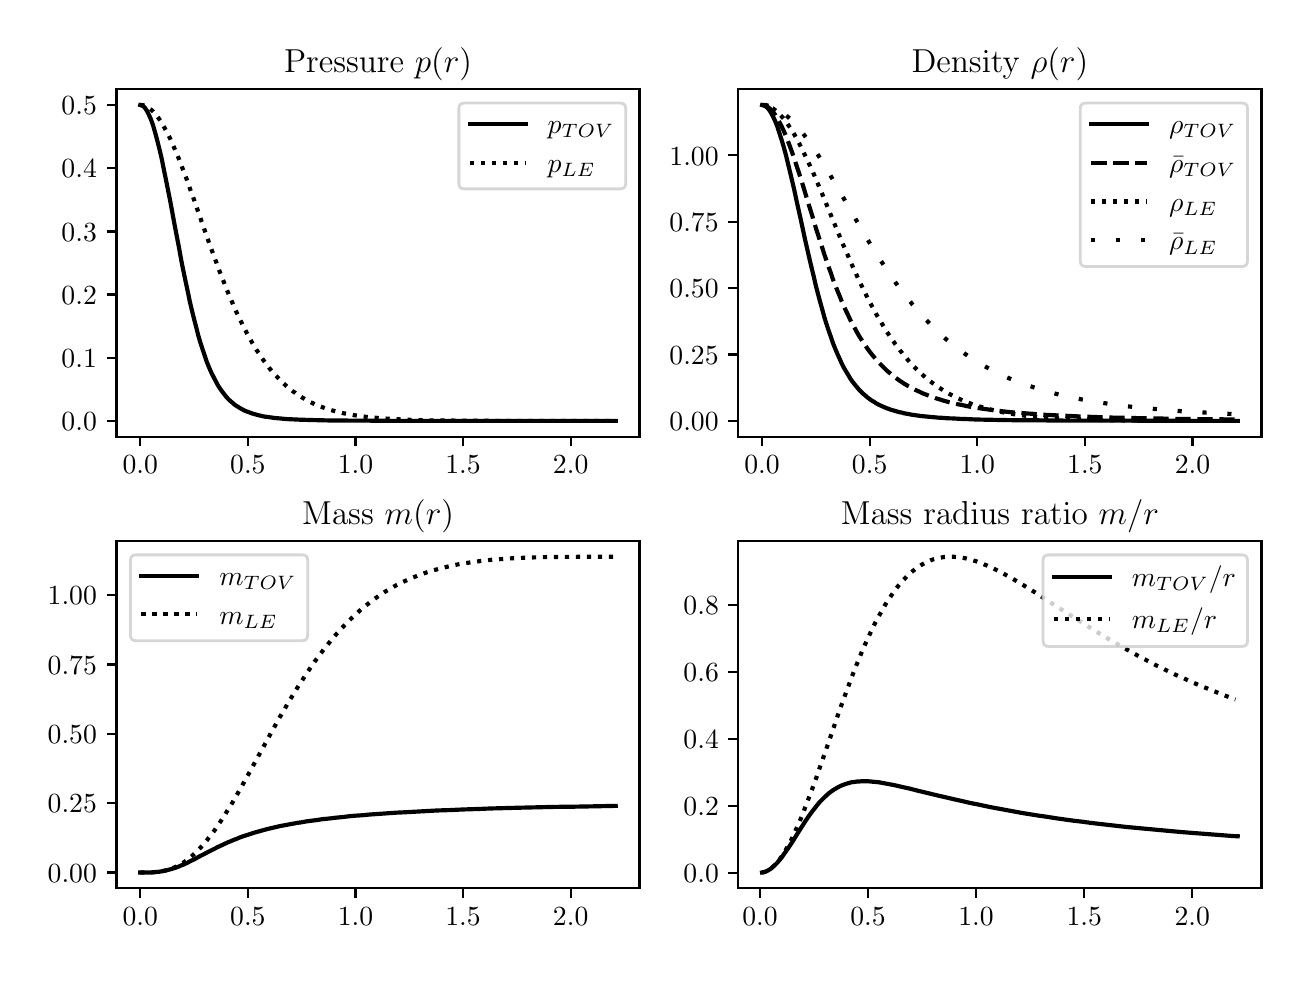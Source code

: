 \begingroup%
\makeatletter%
\begin{pgfpicture}%
\pgfpathrectangle{\pgfpointorigin}{\pgfqpoint{6.269in}{4.624in}}%
\pgfusepath{use as bounding box, clip}%
\begin{pgfscope}%
\pgfsetbuttcap%
\pgfsetmiterjoin%
\definecolor{currentfill}{rgb}{1.0,1.0,1.0}%
\pgfsetfillcolor{currentfill}%
\pgfsetlinewidth{0.0pt}%
\definecolor{currentstroke}{rgb}{1.0,1.0,1.0}%
\pgfsetstrokecolor{currentstroke}%
\pgfsetdash{}{0pt}%
\pgfpathmoveto{\pgfqpoint{0.0in}{0.0in}}%
\pgfpathlineto{\pgfqpoint{6.269in}{0.0in}}%
\pgfpathlineto{\pgfqpoint{6.269in}{4.624in}}%
\pgfpathlineto{\pgfqpoint{0.0in}{4.624in}}%
\pgfpathclose%
\pgfusepath{fill}%
\end{pgfscope}%
\begin{pgfscope}%
\pgfsetbuttcap%
\pgfsetmiterjoin%
\definecolor{currentfill}{rgb}{1.0,1.0,1.0}%
\pgfsetfillcolor{currentfill}%
\pgfsetlinewidth{0.0pt}%
\definecolor{currentstroke}{rgb}{0.0,0.0,0.0}%
\pgfsetstrokecolor{currentstroke}%
\pgfsetstrokeopacity{0.0}%
\pgfsetdash{}{0pt}%
\pgfpathmoveto{\pgfqpoint{0.444in}{2.579in}}%
\pgfpathlineto{\pgfqpoint{3.059in}{2.579in}}%
\pgfpathlineto{\pgfqpoint{3.059in}{4.316in}}%
\pgfpathlineto{\pgfqpoint{0.444in}{4.316in}}%
\pgfpathclose%
\pgfusepath{fill}%
\end{pgfscope}%
\begin{pgfscope}%
\pgfsetbuttcap%
\pgfsetroundjoin%
\definecolor{currentfill}{rgb}{0.0,0.0,0.0}%
\pgfsetfillcolor{currentfill}%
\pgfsetlinewidth{0.803pt}%
\definecolor{currentstroke}{rgb}{0.0,0.0,0.0}%
\pgfsetstrokecolor{currentstroke}%
\pgfsetdash{}{0pt}%
\pgfsys@defobject{currentmarker}{\pgfqpoint{0.0in}{-0.049in}}{\pgfqpoint{0.0in}{0.0in}}{%
\pgfpathmoveto{\pgfqpoint{0.0in}{0.0in}}%
\pgfpathlineto{\pgfqpoint{0.0in}{-0.049in}}%
\pgfusepath{stroke,fill}%
}%
\begin{pgfscope}%
\pgfsys@transformshift{0.563in}{2.579in}%
\pgfsys@useobject{currentmarker}{}%
\end{pgfscope}%
\end{pgfscope}%
\begin{pgfscope}%
\definecolor{textcolor}{rgb}{0.0,0.0,0.0}%
\pgfsetstrokecolor{textcolor}%
\pgfsetfillcolor{textcolor}%
\pgftext[x=0.563in,y=2.482in,,top]{\color{textcolor}\rmfamily\fontsize{10.0}{12.0}\selectfont \(\displaystyle {0.0}\)}%
\end{pgfscope}%
\begin{pgfscope}%
\pgfsetbuttcap%
\pgfsetroundjoin%
\definecolor{currentfill}{rgb}{0.0,0.0,0.0}%
\pgfsetfillcolor{currentfill}%
\pgfsetlinewidth{0.803pt}%
\definecolor{currentstroke}{rgb}{0.0,0.0,0.0}%
\pgfsetstrokecolor{currentstroke}%
\pgfsetdash{}{0pt}%
\pgfsys@defobject{currentmarker}{\pgfqpoint{0.0in}{-0.049in}}{\pgfqpoint{0.0in}{0.0in}}{%
\pgfpathmoveto{\pgfqpoint{0.0in}{0.0in}}%
\pgfpathlineto{\pgfqpoint{0.0in}{-0.049in}}%
\pgfusepath{stroke,fill}%
}%
\begin{pgfscope}%
\pgfsys@transformshift{1.101in}{2.579in}%
\pgfsys@useobject{currentmarker}{}%
\end{pgfscope}%
\end{pgfscope}%
\begin{pgfscope}%
\definecolor{textcolor}{rgb}{0.0,0.0,0.0}%
\pgfsetstrokecolor{textcolor}%
\pgfsetfillcolor{textcolor}%
\pgftext[x=1.101in,y=2.482in,,top]{\color{textcolor}\rmfamily\fontsize{10.0}{12.0}\selectfont \(\displaystyle {0.5}\)}%
\end{pgfscope}%
\begin{pgfscope}%
\pgfsetbuttcap%
\pgfsetroundjoin%
\definecolor{currentfill}{rgb}{0.0,0.0,0.0}%
\pgfsetfillcolor{currentfill}%
\pgfsetlinewidth{0.803pt}%
\definecolor{currentstroke}{rgb}{0.0,0.0,0.0}%
\pgfsetstrokecolor{currentstroke}%
\pgfsetdash{}{0pt}%
\pgfsys@defobject{currentmarker}{\pgfqpoint{0.0in}{-0.049in}}{\pgfqpoint{0.0in}{0.0in}}{%
\pgfpathmoveto{\pgfqpoint{0.0in}{0.0in}}%
\pgfpathlineto{\pgfqpoint{0.0in}{-0.049in}}%
\pgfusepath{stroke,fill}%
}%
\begin{pgfscope}%
\pgfsys@transformshift{1.639in}{2.579in}%
\pgfsys@useobject{currentmarker}{}%
\end{pgfscope}%
\end{pgfscope}%
\begin{pgfscope}%
\definecolor{textcolor}{rgb}{0.0,0.0,0.0}%
\pgfsetstrokecolor{textcolor}%
\pgfsetfillcolor{textcolor}%
\pgftext[x=1.639in,y=2.482in,,top]{\color{textcolor}\rmfamily\fontsize{10.0}{12.0}\selectfont \(\displaystyle {1.0}\)}%
\end{pgfscope}%
\begin{pgfscope}%
\pgfsetbuttcap%
\pgfsetroundjoin%
\definecolor{currentfill}{rgb}{0.0,0.0,0.0}%
\pgfsetfillcolor{currentfill}%
\pgfsetlinewidth{0.803pt}%
\definecolor{currentstroke}{rgb}{0.0,0.0,0.0}%
\pgfsetstrokecolor{currentstroke}%
\pgfsetdash{}{0pt}%
\pgfsys@defobject{currentmarker}{\pgfqpoint{0.0in}{-0.049in}}{\pgfqpoint{0.0in}{0.0in}}{%
\pgfpathmoveto{\pgfqpoint{0.0in}{0.0in}}%
\pgfpathlineto{\pgfqpoint{0.0in}{-0.049in}}%
\pgfusepath{stroke,fill}%
}%
\begin{pgfscope}%
\pgfsys@transformshift{2.177in}{2.579in}%
\pgfsys@useobject{currentmarker}{}%
\end{pgfscope}%
\end{pgfscope}%
\begin{pgfscope}%
\definecolor{textcolor}{rgb}{0.0,0.0,0.0}%
\pgfsetstrokecolor{textcolor}%
\pgfsetfillcolor{textcolor}%
\pgftext[x=2.177in,y=2.482in,,top]{\color{textcolor}\rmfamily\fontsize{10.0}{12.0}\selectfont \(\displaystyle {1.5}\)}%
\end{pgfscope}%
\begin{pgfscope}%
\pgfsetbuttcap%
\pgfsetroundjoin%
\definecolor{currentfill}{rgb}{0.0,0.0,0.0}%
\pgfsetfillcolor{currentfill}%
\pgfsetlinewidth{0.803pt}%
\definecolor{currentstroke}{rgb}{0.0,0.0,0.0}%
\pgfsetstrokecolor{currentstroke}%
\pgfsetdash{}{0pt}%
\pgfsys@defobject{currentmarker}{\pgfqpoint{0.0in}{-0.049in}}{\pgfqpoint{0.0in}{0.0in}}{%
\pgfpathmoveto{\pgfqpoint{0.0in}{0.0in}}%
\pgfpathlineto{\pgfqpoint{0.0in}{-0.049in}}%
\pgfusepath{stroke,fill}%
}%
\begin{pgfscope}%
\pgfsys@transformshift{2.715in}{2.579in}%
\pgfsys@useobject{currentmarker}{}%
\end{pgfscope}%
\end{pgfscope}%
\begin{pgfscope}%
\definecolor{textcolor}{rgb}{0.0,0.0,0.0}%
\pgfsetstrokecolor{textcolor}%
\pgfsetfillcolor{textcolor}%
\pgftext[x=2.715in,y=2.482in,,top]{\color{textcolor}\rmfamily\fontsize{10.0}{12.0}\selectfont \(\displaystyle {2.0}\)}%
\end{pgfscope}%
\begin{pgfscope}%
\pgfsetbuttcap%
\pgfsetroundjoin%
\definecolor{currentfill}{rgb}{0.0,0.0,0.0}%
\pgfsetfillcolor{currentfill}%
\pgfsetlinewidth{0.803pt}%
\definecolor{currentstroke}{rgb}{0.0,0.0,0.0}%
\pgfsetstrokecolor{currentstroke}%
\pgfsetdash{}{0pt}%
\pgfsys@defobject{currentmarker}{\pgfqpoint{-0.049in}{0.0in}}{\pgfqpoint{-0.0in}{0.0in}}{%
\pgfpathmoveto{\pgfqpoint{-0.0in}{0.0in}}%
\pgfpathlineto{\pgfqpoint{-0.049in}{0.0in}}%
\pgfusepath{stroke,fill}%
}%
\begin{pgfscope}%
\pgfsys@transformshift{0.444in}{2.658in}%
\pgfsys@useobject{currentmarker}{}%
\end{pgfscope}%
\end{pgfscope}%
\begin{pgfscope}%
\definecolor{textcolor}{rgb}{0.0,0.0,0.0}%
\pgfsetstrokecolor{textcolor}%
\pgfsetfillcolor{textcolor}%
\pgftext[x=0.169in, y=2.61in, left, base]{\color{textcolor}\rmfamily\fontsize{10.0}{12.0}\selectfont \(\displaystyle {0.0}\)}%
\end{pgfscope}%
\begin{pgfscope}%
\pgfsetbuttcap%
\pgfsetroundjoin%
\definecolor{currentfill}{rgb}{0.0,0.0,0.0}%
\pgfsetfillcolor{currentfill}%
\pgfsetlinewidth{0.803pt}%
\definecolor{currentstroke}{rgb}{0.0,0.0,0.0}%
\pgfsetstrokecolor{currentstroke}%
\pgfsetdash{}{0pt}%
\pgfsys@defobject{currentmarker}{\pgfqpoint{-0.049in}{0.0in}}{\pgfqpoint{-0.0in}{0.0in}}{%
\pgfpathmoveto{\pgfqpoint{-0.0in}{0.0in}}%
\pgfpathlineto{\pgfqpoint{-0.049in}{0.0in}}%
\pgfusepath{stroke,fill}%
}%
\begin{pgfscope}%
\pgfsys@transformshift{0.444in}{2.974in}%
\pgfsys@useobject{currentmarker}{}%
\end{pgfscope}%
\end{pgfscope}%
\begin{pgfscope}%
\definecolor{textcolor}{rgb}{0.0,0.0,0.0}%
\pgfsetstrokecolor{textcolor}%
\pgfsetfillcolor{textcolor}%
\pgftext[x=0.169in, y=2.926in, left, base]{\color{textcolor}\rmfamily\fontsize{10.0}{12.0}\selectfont \(\displaystyle {0.1}\)}%
\end{pgfscope}%
\begin{pgfscope}%
\pgfsetbuttcap%
\pgfsetroundjoin%
\definecolor{currentfill}{rgb}{0.0,0.0,0.0}%
\pgfsetfillcolor{currentfill}%
\pgfsetlinewidth{0.803pt}%
\definecolor{currentstroke}{rgb}{0.0,0.0,0.0}%
\pgfsetstrokecolor{currentstroke}%
\pgfsetdash{}{0pt}%
\pgfsys@defobject{currentmarker}{\pgfqpoint{-0.049in}{0.0in}}{\pgfqpoint{-0.0in}{0.0in}}{%
\pgfpathmoveto{\pgfqpoint{-0.0in}{0.0in}}%
\pgfpathlineto{\pgfqpoint{-0.049in}{0.0in}}%
\pgfusepath{stroke,fill}%
}%
\begin{pgfscope}%
\pgfsys@transformshift{0.444in}{3.29in}%
\pgfsys@useobject{currentmarker}{}%
\end{pgfscope}%
\end{pgfscope}%
\begin{pgfscope}%
\definecolor{textcolor}{rgb}{0.0,0.0,0.0}%
\pgfsetstrokecolor{textcolor}%
\pgfsetfillcolor{textcolor}%
\pgftext[x=0.169in, y=3.241in, left, base]{\color{textcolor}\rmfamily\fontsize{10.0}{12.0}\selectfont \(\displaystyle {0.2}\)}%
\end{pgfscope}%
\begin{pgfscope}%
\pgfsetbuttcap%
\pgfsetroundjoin%
\definecolor{currentfill}{rgb}{0.0,0.0,0.0}%
\pgfsetfillcolor{currentfill}%
\pgfsetlinewidth{0.803pt}%
\definecolor{currentstroke}{rgb}{0.0,0.0,0.0}%
\pgfsetstrokecolor{currentstroke}%
\pgfsetdash{}{0pt}%
\pgfsys@defobject{currentmarker}{\pgfqpoint{-0.049in}{0.0in}}{\pgfqpoint{-0.0in}{0.0in}}{%
\pgfpathmoveto{\pgfqpoint{-0.0in}{0.0in}}%
\pgfpathlineto{\pgfqpoint{-0.049in}{0.0in}}%
\pgfusepath{stroke,fill}%
}%
\begin{pgfscope}%
\pgfsys@transformshift{0.444in}{3.605in}%
\pgfsys@useobject{currentmarker}{}%
\end{pgfscope}%
\end{pgfscope}%
\begin{pgfscope}%
\definecolor{textcolor}{rgb}{0.0,0.0,0.0}%
\pgfsetstrokecolor{textcolor}%
\pgfsetfillcolor{textcolor}%
\pgftext[x=0.169in, y=3.557in, left, base]{\color{textcolor}\rmfamily\fontsize{10.0}{12.0}\selectfont \(\displaystyle {0.3}\)}%
\end{pgfscope}%
\begin{pgfscope}%
\pgfsetbuttcap%
\pgfsetroundjoin%
\definecolor{currentfill}{rgb}{0.0,0.0,0.0}%
\pgfsetfillcolor{currentfill}%
\pgfsetlinewidth{0.803pt}%
\definecolor{currentstroke}{rgb}{0.0,0.0,0.0}%
\pgfsetstrokecolor{currentstroke}%
\pgfsetdash{}{0pt}%
\pgfsys@defobject{currentmarker}{\pgfqpoint{-0.049in}{0.0in}}{\pgfqpoint{-0.0in}{0.0in}}{%
\pgfpathmoveto{\pgfqpoint{-0.0in}{0.0in}}%
\pgfpathlineto{\pgfqpoint{-0.049in}{0.0in}}%
\pgfusepath{stroke,fill}%
}%
\begin{pgfscope}%
\pgfsys@transformshift{0.444in}{3.921in}%
\pgfsys@useobject{currentmarker}{}%
\end{pgfscope}%
\end{pgfscope}%
\begin{pgfscope}%
\definecolor{textcolor}{rgb}{0.0,0.0,0.0}%
\pgfsetstrokecolor{textcolor}%
\pgfsetfillcolor{textcolor}%
\pgftext[x=0.169in, y=3.873in, left, base]{\color{textcolor}\rmfamily\fontsize{10.0}{12.0}\selectfont \(\displaystyle {0.4}\)}%
\end{pgfscope}%
\begin{pgfscope}%
\pgfsetbuttcap%
\pgfsetroundjoin%
\definecolor{currentfill}{rgb}{0.0,0.0,0.0}%
\pgfsetfillcolor{currentfill}%
\pgfsetlinewidth{0.803pt}%
\definecolor{currentstroke}{rgb}{0.0,0.0,0.0}%
\pgfsetstrokecolor{currentstroke}%
\pgfsetdash{}{0pt}%
\pgfsys@defobject{currentmarker}{\pgfqpoint{-0.049in}{0.0in}}{\pgfqpoint{-0.0in}{0.0in}}{%
\pgfpathmoveto{\pgfqpoint{-0.0in}{0.0in}}%
\pgfpathlineto{\pgfqpoint{-0.049in}{0.0in}}%
\pgfusepath{stroke,fill}%
}%
\begin{pgfscope}%
\pgfsys@transformshift{0.444in}{4.237in}%
\pgfsys@useobject{currentmarker}{}%
\end{pgfscope}%
\end{pgfscope}%
\begin{pgfscope}%
\definecolor{textcolor}{rgb}{0.0,0.0,0.0}%
\pgfsetstrokecolor{textcolor}%
\pgfsetfillcolor{textcolor}%
\pgftext[x=0.169in, y=4.189in, left, base]{\color{textcolor}\rmfamily\fontsize{10.0}{12.0}\selectfont \(\displaystyle {0.5}\)}%
\end{pgfscope}%
\begin{pgfscope}%
\pgfpathrectangle{\pgfqpoint{0.444in}{2.579in}}{\pgfqpoint{2.615in}{1.737in}}%
\pgfusepath{clip}%
\pgfsetrectcap%
\pgfsetroundjoin%
\pgfsetlinewidth{1.506pt}%
\definecolor{currentstroke}{rgb}{0.0,0.0,0.0}%
\pgfsetstrokecolor{currentstroke}%
\pgfsetdash{}{0pt}%
\pgfpathmoveto{\pgfqpoint{0.563in}{4.237in}}%
\pgfpathlineto{\pgfqpoint{0.574in}{4.234in}}%
\pgfpathlineto{\pgfqpoint{0.585in}{4.225in}}%
\pgfpathlineto{\pgfqpoint{0.595in}{4.21in}}%
\pgfpathlineto{\pgfqpoint{0.606in}{4.189in}}%
\pgfpathlineto{\pgfqpoint{0.617in}{4.164in}}%
\pgfpathlineto{\pgfqpoint{0.628in}{4.132in}}%
\pgfpathlineto{\pgfqpoint{0.638in}{4.097in}}%
\pgfpathlineto{\pgfqpoint{0.649in}{4.056in}}%
\pgfpathlineto{\pgfqpoint{0.66in}{4.012in}}%
\pgfpathlineto{\pgfqpoint{0.671in}{3.965in}}%
\pgfpathlineto{\pgfqpoint{0.681in}{3.914in}}%
\pgfpathlineto{\pgfqpoint{0.692in}{3.861in}}%
\pgfpathlineto{\pgfqpoint{0.703in}{3.806in}}%
\pgfpathlineto{\pgfqpoint{0.714in}{3.75in}}%
\pgfpathlineto{\pgfqpoint{0.735in}{3.636in}}%
\pgfpathlineto{\pgfqpoint{0.757in}{3.522in}}%
\pgfpathlineto{\pgfqpoint{0.767in}{3.466in}}%
\pgfpathlineto{\pgfqpoint{0.778in}{3.411in}}%
\pgfpathlineto{\pgfqpoint{0.789in}{3.358in}}%
\pgfpathlineto{\pgfqpoint{0.8in}{3.307in}}%
\pgfpathlineto{\pgfqpoint{0.81in}{3.258in}}%
\pgfpathlineto{\pgfqpoint{0.821in}{3.211in}}%
\pgfpathlineto{\pgfqpoint{0.832in}{3.167in}}%
\pgfpathlineto{\pgfqpoint{0.843in}{3.125in}}%
\pgfpathlineto{\pgfqpoint{0.853in}{3.085in}}%
\pgfpathlineto{\pgfqpoint{0.864in}{3.048in}}%
\pgfpathlineto{\pgfqpoint{0.875in}{3.014in}}%
\pgfpathlineto{\pgfqpoint{0.886in}{2.982in}}%
\pgfpathlineto{\pgfqpoint{0.896in}{2.952in}}%
\pgfpathlineto{\pgfqpoint{0.907in}{2.925in}}%
\pgfpathlineto{\pgfqpoint{0.918in}{2.9in}}%
\pgfpathlineto{\pgfqpoint{0.929in}{2.878in}}%
\pgfpathlineto{\pgfqpoint{0.94in}{2.857in}}%
\pgfpathlineto{\pgfqpoint{0.95in}{2.838in}}%
\pgfpathlineto{\pgfqpoint{0.961in}{2.821in}}%
\pgfpathlineto{\pgfqpoint{0.972in}{2.805in}}%
\pgfpathlineto{\pgfqpoint{0.983in}{2.791in}}%
\pgfpathlineto{\pgfqpoint{0.993in}{2.778in}}%
\pgfpathlineto{\pgfqpoint{1.004in}{2.766in}}%
\pgfpathlineto{\pgfqpoint{1.015in}{2.756in}}%
\pgfpathlineto{\pgfqpoint{1.026in}{2.747in}}%
\pgfpathlineto{\pgfqpoint{1.036in}{2.738in}}%
\pgfpathlineto{\pgfqpoint{1.047in}{2.731in}}%
\pgfpathlineto{\pgfqpoint{1.058in}{2.724in}}%
\pgfpathlineto{\pgfqpoint{1.069in}{2.718in}}%
\pgfpathlineto{\pgfqpoint{1.079in}{2.712in}}%
\pgfpathlineto{\pgfqpoint{1.09in}{2.707in}}%
\pgfpathlineto{\pgfqpoint{1.101in}{2.703in}}%
\pgfpathlineto{\pgfqpoint{1.112in}{2.699in}}%
\pgfpathlineto{\pgfqpoint{1.122in}{2.695in}}%
\pgfpathlineto{\pgfqpoint{1.133in}{2.692in}}%
\pgfpathlineto{\pgfqpoint{1.144in}{2.689in}}%
\pgfpathlineto{\pgfqpoint{1.155in}{2.686in}}%
\pgfpathlineto{\pgfqpoint{1.165in}{2.684in}}%
\pgfpathlineto{\pgfqpoint{1.176in}{2.681in}}%
\pgfpathlineto{\pgfqpoint{1.187in}{2.679in}}%
\pgfpathlineto{\pgfqpoint{1.198in}{2.678in}}%
\pgfpathlineto{\pgfqpoint{1.208in}{2.676in}}%
\pgfpathlineto{\pgfqpoint{1.219in}{2.675in}}%
\pgfpathlineto{\pgfqpoint{1.23in}{2.673in}}%
\pgfpathlineto{\pgfqpoint{1.252in}{2.671in}}%
\pgfpathlineto{\pgfqpoint{1.273in}{2.669in}}%
\pgfpathlineto{\pgfqpoint{1.295in}{2.667in}}%
\pgfpathlineto{\pgfqpoint{1.316in}{2.666in}}%
\pgfpathlineto{\pgfqpoint{1.338in}{2.665in}}%
\pgfpathlineto{\pgfqpoint{1.359in}{2.664in}}%
\pgfpathlineto{\pgfqpoint{1.391in}{2.663in}}%
\pgfpathlineto{\pgfqpoint{1.424in}{2.662in}}%
\pgfpathlineto{\pgfqpoint{1.467in}{2.661in}}%
\pgfpathlineto{\pgfqpoint{1.51in}{2.66in}}%
\pgfpathlineto{\pgfqpoint{1.563in}{2.66in}}%
\pgfpathlineto{\pgfqpoint{1.628in}{2.659in}}%
\pgfpathlineto{\pgfqpoint{1.714in}{2.659in}}%
\pgfpathlineto{\pgfqpoint{1.832in}{2.658in}}%
\pgfpathlineto{\pgfqpoint{2.005in}{2.658in}}%
\pgfpathlineto{\pgfqpoint{2.295in}{2.658in}}%
\pgfpathlineto{\pgfqpoint{2.94in}{2.658in}}%
\pgfpathlineto{\pgfqpoint{2.94in}{2.658in}}%
\pgfusepath{stroke}%
\end{pgfscope}%
\begin{pgfscope}%
\pgfpathrectangle{\pgfqpoint{0.444in}{2.579in}}{\pgfqpoint{2.615in}{1.737in}}%
\pgfusepath{clip}%
\pgfsetbuttcap%
\pgfsetroundjoin%
\pgfsetlinewidth{1.506pt}%
\definecolor{currentstroke}{rgb}{0.0,0.0,0.0}%
\pgfsetstrokecolor{currentstroke}%
\pgfsetdash{{1.5pt}{2.475pt}}{0.0pt}%
\pgfpathmoveto{\pgfqpoint{0.563in}{4.237in}}%
\pgfpathlineto{\pgfqpoint{0.574in}{4.237in}}%
\pgfpathlineto{\pgfqpoint{0.585in}{4.234in}}%
\pgfpathlineto{\pgfqpoint{0.595in}{4.229in}}%
\pgfpathlineto{\pgfqpoint{0.606in}{4.222in}}%
\pgfpathlineto{\pgfqpoint{0.617in}{4.214in}}%
\pgfpathlineto{\pgfqpoint{0.628in}{4.204in}}%
\pgfpathlineto{\pgfqpoint{0.638in}{4.192in}}%
\pgfpathlineto{\pgfqpoint{0.649in}{4.179in}}%
\pgfpathlineto{\pgfqpoint{0.66in}{4.164in}}%
\pgfpathlineto{\pgfqpoint{0.671in}{4.147in}}%
\pgfpathlineto{\pgfqpoint{0.681in}{4.129in}}%
\pgfpathlineto{\pgfqpoint{0.692in}{4.109in}}%
\pgfpathlineto{\pgfqpoint{0.703in}{4.088in}}%
\pgfpathlineto{\pgfqpoint{0.714in}{4.066in}}%
\pgfpathlineto{\pgfqpoint{0.724in}{4.043in}}%
\pgfpathlineto{\pgfqpoint{0.735in}{4.018in}}%
\pgfpathlineto{\pgfqpoint{0.746in}{3.992in}}%
\pgfpathlineto{\pgfqpoint{0.757in}{3.966in}}%
\pgfpathlineto{\pgfqpoint{0.767in}{3.939in}}%
\pgfpathlineto{\pgfqpoint{0.778in}{3.911in}}%
\pgfpathlineto{\pgfqpoint{0.789in}{3.882in}}%
\pgfpathlineto{\pgfqpoint{0.8in}{3.853in}}%
\pgfpathlineto{\pgfqpoint{0.81in}{3.823in}}%
\pgfpathlineto{\pgfqpoint{0.832in}{3.763in}}%
\pgfpathlineto{\pgfqpoint{0.864in}{3.671in}}%
\pgfpathlineto{\pgfqpoint{0.896in}{3.579in}}%
\pgfpathlineto{\pgfqpoint{0.918in}{3.518in}}%
\pgfpathlineto{\pgfqpoint{0.929in}{3.489in}}%
\pgfpathlineto{\pgfqpoint{0.94in}{3.459in}}%
\pgfpathlineto{\pgfqpoint{0.95in}{3.43in}}%
\pgfpathlineto{\pgfqpoint{0.961in}{3.402in}}%
\pgfpathlineto{\pgfqpoint{0.972in}{3.374in}}%
\pgfpathlineto{\pgfqpoint{0.983in}{3.347in}}%
\pgfpathlineto{\pgfqpoint{0.993in}{3.32in}}%
\pgfpathlineto{\pgfqpoint{1.004in}{3.294in}}%
\pgfpathlineto{\pgfqpoint{1.015in}{3.268in}}%
\pgfpathlineto{\pgfqpoint{1.026in}{3.243in}}%
\pgfpathlineto{\pgfqpoint{1.036in}{3.219in}}%
\pgfpathlineto{\pgfqpoint{1.047in}{3.195in}}%
\pgfpathlineto{\pgfqpoint{1.058in}{3.172in}}%
\pgfpathlineto{\pgfqpoint{1.069in}{3.15in}}%
\pgfpathlineto{\pgfqpoint{1.079in}{3.128in}}%
\pgfpathlineto{\pgfqpoint{1.09in}{3.108in}}%
\pgfpathlineto{\pgfqpoint{1.101in}{3.087in}}%
\pgfpathlineto{\pgfqpoint{1.112in}{3.068in}}%
\pgfpathlineto{\pgfqpoint{1.122in}{3.049in}}%
\pgfpathlineto{\pgfqpoint{1.133in}{3.031in}}%
\pgfpathlineto{\pgfqpoint{1.144in}{3.013in}}%
\pgfpathlineto{\pgfqpoint{1.155in}{2.997in}}%
\pgfpathlineto{\pgfqpoint{1.165in}{2.98in}}%
\pgfpathlineto{\pgfqpoint{1.176in}{2.965in}}%
\pgfpathlineto{\pgfqpoint{1.187in}{2.95in}}%
\pgfpathlineto{\pgfqpoint{1.198in}{2.936in}}%
\pgfpathlineto{\pgfqpoint{1.208in}{2.922in}}%
\pgfpathlineto{\pgfqpoint{1.219in}{2.909in}}%
\pgfpathlineto{\pgfqpoint{1.23in}{2.896in}}%
\pgfpathlineto{\pgfqpoint{1.241in}{2.884in}}%
\pgfpathlineto{\pgfqpoint{1.252in}{2.873in}}%
\pgfpathlineto{\pgfqpoint{1.262in}{2.862in}}%
\pgfpathlineto{\pgfqpoint{1.273in}{2.851in}}%
\pgfpathlineto{\pgfqpoint{1.284in}{2.841in}}%
\pgfpathlineto{\pgfqpoint{1.295in}{2.831in}}%
\pgfpathlineto{\pgfqpoint{1.305in}{2.822in}}%
\pgfpathlineto{\pgfqpoint{1.316in}{2.814in}}%
\pgfpathlineto{\pgfqpoint{1.327in}{2.805in}}%
\pgfpathlineto{\pgfqpoint{1.338in}{2.798in}}%
\pgfpathlineto{\pgfqpoint{1.348in}{2.79in}}%
\pgfpathlineto{\pgfqpoint{1.359in}{2.783in}}%
\pgfpathlineto{\pgfqpoint{1.37in}{2.776in}}%
\pgfpathlineto{\pgfqpoint{1.381in}{2.77in}}%
\pgfpathlineto{\pgfqpoint{1.391in}{2.764in}}%
\pgfpathlineto{\pgfqpoint{1.402in}{2.758in}}%
\pgfpathlineto{\pgfqpoint{1.413in}{2.752in}}%
\pgfpathlineto{\pgfqpoint{1.424in}{2.747in}}%
\pgfpathlineto{\pgfqpoint{1.434in}{2.742in}}%
\pgfpathlineto{\pgfqpoint{1.445in}{2.737in}}%
\pgfpathlineto{\pgfqpoint{1.456in}{2.733in}}%
\pgfpathlineto{\pgfqpoint{1.467in}{2.729in}}%
\pgfpathlineto{\pgfqpoint{1.477in}{2.725in}}%
\pgfpathlineto{\pgfqpoint{1.488in}{2.721in}}%
\pgfpathlineto{\pgfqpoint{1.499in}{2.717in}}%
\pgfpathlineto{\pgfqpoint{1.51in}{2.714in}}%
\pgfpathlineto{\pgfqpoint{1.52in}{2.711in}}%
\pgfpathlineto{\pgfqpoint{1.531in}{2.708in}}%
\pgfpathlineto{\pgfqpoint{1.542in}{2.705in}}%
\pgfpathlineto{\pgfqpoint{1.553in}{2.702in}}%
\pgfpathlineto{\pgfqpoint{1.563in}{2.7in}}%
\pgfpathlineto{\pgfqpoint{1.574in}{2.697in}}%
\pgfpathlineto{\pgfqpoint{1.585in}{2.695in}}%
\pgfpathlineto{\pgfqpoint{1.596in}{2.693in}}%
\pgfpathlineto{\pgfqpoint{1.607in}{2.691in}}%
\pgfpathlineto{\pgfqpoint{1.628in}{2.687in}}%
\pgfpathlineto{\pgfqpoint{1.65in}{2.684in}}%
\pgfpathlineto{\pgfqpoint{1.671in}{2.681in}}%
\pgfpathlineto{\pgfqpoint{1.693in}{2.678in}}%
\pgfpathlineto{\pgfqpoint{1.714in}{2.676in}}%
\pgfpathlineto{\pgfqpoint{1.736in}{2.674in}}%
\pgfpathlineto{\pgfqpoint{1.757in}{2.672in}}%
\pgfpathlineto{\pgfqpoint{1.779in}{2.67in}}%
\pgfpathlineto{\pgfqpoint{1.8in}{2.669in}}%
\pgfpathlineto{\pgfqpoint{1.822in}{2.667in}}%
\pgfpathlineto{\pgfqpoint{1.854in}{2.666in}}%
\pgfpathlineto{\pgfqpoint{1.886in}{2.664in}}%
\pgfpathlineto{\pgfqpoint{1.918in}{2.663in}}%
\pgfpathlineto{\pgfqpoint{1.951in}{2.662in}}%
\pgfpathlineto{\pgfqpoint{1.994in}{2.661in}}%
\pgfpathlineto{\pgfqpoint{2.037in}{2.66in}}%
\pgfpathlineto{\pgfqpoint{2.091in}{2.66in}}%
\pgfpathlineto{\pgfqpoint{2.155in}{2.659in}}%
\pgfpathlineto{\pgfqpoint{2.23in}{2.659in}}%
\pgfpathlineto{\pgfqpoint{2.327in}{2.658in}}%
\pgfpathlineto{\pgfqpoint{2.456in}{2.658in}}%
\pgfpathlineto{\pgfqpoint{2.672in}{2.658in}}%
\pgfpathlineto{\pgfqpoint{2.93in}{2.658in}}%
\pgfpathlineto{\pgfqpoint{2.93in}{2.658in}}%
\pgfusepath{stroke}%
\end{pgfscope}%
\begin{pgfscope}%
\pgfsetrectcap%
\pgfsetmiterjoin%
\pgfsetlinewidth{0.803pt}%
\definecolor{currentstroke}{rgb}{0.0,0.0,0.0}%
\pgfsetstrokecolor{currentstroke}%
\pgfsetdash{}{0pt}%
\pgfpathmoveto{\pgfqpoint{0.444in}{2.579in}}%
\pgfpathlineto{\pgfqpoint{0.444in}{4.316in}}%
\pgfusepath{stroke}%
\end{pgfscope}%
\begin{pgfscope}%
\pgfsetrectcap%
\pgfsetmiterjoin%
\pgfsetlinewidth{0.803pt}%
\definecolor{currentstroke}{rgb}{0.0,0.0,0.0}%
\pgfsetstrokecolor{currentstroke}%
\pgfsetdash{}{0pt}%
\pgfpathmoveto{\pgfqpoint{3.059in}{2.579in}}%
\pgfpathlineto{\pgfqpoint{3.059in}{4.316in}}%
\pgfusepath{stroke}%
\end{pgfscope}%
\begin{pgfscope}%
\pgfsetrectcap%
\pgfsetmiterjoin%
\pgfsetlinewidth{0.803pt}%
\definecolor{currentstroke}{rgb}{0.0,0.0,0.0}%
\pgfsetstrokecolor{currentstroke}%
\pgfsetdash{}{0pt}%
\pgfpathmoveto{\pgfqpoint{0.444in}{2.579in}}%
\pgfpathlineto{\pgfqpoint{3.059in}{2.579in}}%
\pgfusepath{stroke}%
\end{pgfscope}%
\begin{pgfscope}%
\pgfsetrectcap%
\pgfsetmiterjoin%
\pgfsetlinewidth{0.803pt}%
\definecolor{currentstroke}{rgb}{0.0,0.0,0.0}%
\pgfsetstrokecolor{currentstroke}%
\pgfsetdash{}{0pt}%
\pgfpathmoveto{\pgfqpoint{0.444in}{4.316in}}%
\pgfpathlineto{\pgfqpoint{3.059in}{4.316in}}%
\pgfusepath{stroke}%
\end{pgfscope}%
\begin{pgfscope}%
\definecolor{textcolor}{rgb}{0.0,0.0,0.0}%
\pgfsetstrokecolor{textcolor}%
\pgfsetfillcolor{textcolor}%
\pgftext[x=1.752in,y=4.399in,,base]{\color{textcolor}\rmfamily\fontsize{12.0}{14.4}\selectfont Pressure \(\displaystyle p(r)\)}%
\end{pgfscope}%
\begin{pgfscope}%
\pgfsetbuttcap%
\pgfsetmiterjoin%
\definecolor{currentfill}{rgb}{1.0,1.0,1.0}%
\pgfsetfillcolor{currentfill}%
\pgfsetfillopacity{0.8}%
\pgfsetlinewidth{1.004pt}%
\definecolor{currentstroke}{rgb}{0.8,0.8,0.8}%
\pgfsetstrokecolor{currentstroke}%
\pgfsetstrokeopacity{0.8}%
\pgfsetdash{}{0pt}%
\pgfpathmoveto{\pgfqpoint{2.183in}{3.818in}}%
\pgfpathlineto{\pgfqpoint{2.962in}{3.818in}}%
\pgfpathquadraticcurveto{\pgfqpoint{2.99in}{3.818in}}{\pgfqpoint{2.99in}{3.845in}}%
\pgfpathlineto{\pgfqpoint{2.99in}{4.219in}}%
\pgfpathquadraticcurveto{\pgfqpoint{2.99in}{4.247in}}{\pgfqpoint{2.962in}{4.247in}}%
\pgfpathlineto{\pgfqpoint{2.183in}{4.247in}}%
\pgfpathquadraticcurveto{\pgfqpoint{2.156in}{4.247in}}{\pgfqpoint{2.156in}{4.219in}}%
\pgfpathlineto{\pgfqpoint{2.156in}{3.845in}}%
\pgfpathquadraticcurveto{\pgfqpoint{2.156in}{3.818in}}{\pgfqpoint{2.183in}{3.818in}}%
\pgfpathclose%
\pgfusepath{stroke,fill}%
\end{pgfscope}%
\begin{pgfscope}%
\pgfsetrectcap%
\pgfsetroundjoin%
\pgfsetlinewidth{1.506pt}%
\definecolor{currentstroke}{rgb}{0.0,0.0,0.0}%
\pgfsetstrokecolor{currentstroke}%
\pgfsetdash{}{0pt}%
\pgfpathmoveto{\pgfqpoint{2.211in}{4.142in}}%
\pgfpathlineto{\pgfqpoint{2.489in}{4.142in}}%
\pgfusepath{stroke}%
\end{pgfscope}%
\begin{pgfscope}%
\definecolor{textcolor}{rgb}{0.0,0.0,0.0}%
\pgfsetstrokecolor{textcolor}%
\pgfsetfillcolor{textcolor}%
\pgftext[x=2.6in,y=4.094in,left,base]{\color{textcolor}\rmfamily\fontsize{10.0}{12.0}\selectfont \(\displaystyle p_{TOV}\)}%
\end{pgfscope}%
\begin{pgfscope}%
\pgfsetbuttcap%
\pgfsetroundjoin%
\pgfsetlinewidth{1.506pt}%
\definecolor{currentstroke}{rgb}{0.0,0.0,0.0}%
\pgfsetstrokecolor{currentstroke}%
\pgfsetdash{{1.5pt}{2.475pt}}{0.0pt}%
\pgfpathmoveto{\pgfqpoint{2.211in}{3.949in}}%
\pgfpathlineto{\pgfqpoint{2.489in}{3.949in}}%
\pgfusepath{stroke}%
\end{pgfscope}%
\begin{pgfscope}%
\definecolor{textcolor}{rgb}{0.0,0.0,0.0}%
\pgfsetstrokecolor{textcolor}%
\pgfsetfillcolor{textcolor}%
\pgftext[x=2.6in,y=3.9in,left,base]{\color{textcolor}\rmfamily\fontsize{10.0}{12.0}\selectfont \(\displaystyle p_{LE}\)}%
\end{pgfscope}%
\begin{pgfscope}%
\pgfsetbuttcap%
\pgfsetmiterjoin%
\definecolor{currentfill}{rgb}{1.0,1.0,1.0}%
\pgfsetfillcolor{currentfill}%
\pgfsetlinewidth{0.0pt}%
\definecolor{currentstroke}{rgb}{0.0,0.0,0.0}%
\pgfsetstrokecolor{currentstroke}%
\pgfsetstrokeopacity{0.0}%
\pgfsetdash{}{0pt}%
\pgfpathmoveto{\pgfqpoint{3.553in}{2.579in}}%
\pgfpathlineto{\pgfqpoint{6.169in}{2.579in}}%
\pgfpathlineto{\pgfqpoint{6.169in}{4.316in}}%
\pgfpathlineto{\pgfqpoint{3.553in}{4.316in}}%
\pgfpathclose%
\pgfusepath{fill}%
\end{pgfscope}%
\begin{pgfscope}%
\pgfsetbuttcap%
\pgfsetroundjoin%
\definecolor{currentfill}{rgb}{0.0,0.0,0.0}%
\pgfsetfillcolor{currentfill}%
\pgfsetlinewidth{0.803pt}%
\definecolor{currentstroke}{rgb}{0.0,0.0,0.0}%
\pgfsetstrokecolor{currentstroke}%
\pgfsetdash{}{0pt}%
\pgfsys@defobject{currentmarker}{\pgfqpoint{0.0in}{-0.049in}}{\pgfqpoint{0.0in}{0.0in}}{%
\pgfpathmoveto{\pgfqpoint{0.0in}{0.0in}}%
\pgfpathlineto{\pgfqpoint{0.0in}{-0.049in}}%
\pgfusepath{stroke,fill}%
}%
\begin{pgfscope}%
\pgfsys@transformshift{3.672in}{2.579in}%
\pgfsys@useobject{currentmarker}{}%
\end{pgfscope}%
\end{pgfscope}%
\begin{pgfscope}%
\definecolor{textcolor}{rgb}{0.0,0.0,0.0}%
\pgfsetstrokecolor{textcolor}%
\pgfsetfillcolor{textcolor}%
\pgftext[x=3.672in,y=2.482in,,top]{\color{textcolor}\rmfamily\fontsize{10.0}{12.0}\selectfont \(\displaystyle {0.0}\)}%
\end{pgfscope}%
\begin{pgfscope}%
\pgfsetbuttcap%
\pgfsetroundjoin%
\definecolor{currentfill}{rgb}{0.0,0.0,0.0}%
\pgfsetfillcolor{currentfill}%
\pgfsetlinewidth{0.803pt}%
\definecolor{currentstroke}{rgb}{0.0,0.0,0.0}%
\pgfsetstrokecolor{currentstroke}%
\pgfsetdash{}{0pt}%
\pgfsys@defobject{currentmarker}{\pgfqpoint{0.0in}{-0.049in}}{\pgfqpoint{0.0in}{0.0in}}{%
\pgfpathmoveto{\pgfqpoint{0.0in}{0.0in}}%
\pgfpathlineto{\pgfqpoint{0.0in}{-0.049in}}%
\pgfusepath{stroke,fill}%
}%
\begin{pgfscope}%
\pgfsys@transformshift{4.21in}{2.579in}%
\pgfsys@useobject{currentmarker}{}%
\end{pgfscope}%
\end{pgfscope}%
\begin{pgfscope}%
\definecolor{textcolor}{rgb}{0.0,0.0,0.0}%
\pgfsetstrokecolor{textcolor}%
\pgfsetfillcolor{textcolor}%
\pgftext[x=4.21in,y=2.482in,,top]{\color{textcolor}\rmfamily\fontsize{10.0}{12.0}\selectfont \(\displaystyle {0.5}\)}%
\end{pgfscope}%
\begin{pgfscope}%
\pgfsetbuttcap%
\pgfsetroundjoin%
\definecolor{currentfill}{rgb}{0.0,0.0,0.0}%
\pgfsetfillcolor{currentfill}%
\pgfsetlinewidth{0.803pt}%
\definecolor{currentstroke}{rgb}{0.0,0.0,0.0}%
\pgfsetstrokecolor{currentstroke}%
\pgfsetdash{}{0pt}%
\pgfsys@defobject{currentmarker}{\pgfqpoint{0.0in}{-0.049in}}{\pgfqpoint{0.0in}{0.0in}}{%
\pgfpathmoveto{\pgfqpoint{0.0in}{0.0in}}%
\pgfpathlineto{\pgfqpoint{0.0in}{-0.049in}}%
\pgfusepath{stroke,fill}%
}%
\begin{pgfscope}%
\pgfsys@transformshift{4.748in}{2.579in}%
\pgfsys@useobject{currentmarker}{}%
\end{pgfscope}%
\end{pgfscope}%
\begin{pgfscope}%
\definecolor{textcolor}{rgb}{0.0,0.0,0.0}%
\pgfsetstrokecolor{textcolor}%
\pgfsetfillcolor{textcolor}%
\pgftext[x=4.748in,y=2.482in,,top]{\color{textcolor}\rmfamily\fontsize{10.0}{12.0}\selectfont \(\displaystyle {1.0}\)}%
\end{pgfscope}%
\begin{pgfscope}%
\pgfsetbuttcap%
\pgfsetroundjoin%
\definecolor{currentfill}{rgb}{0.0,0.0,0.0}%
\pgfsetfillcolor{currentfill}%
\pgfsetlinewidth{0.803pt}%
\definecolor{currentstroke}{rgb}{0.0,0.0,0.0}%
\pgfsetstrokecolor{currentstroke}%
\pgfsetdash{}{0pt}%
\pgfsys@defobject{currentmarker}{\pgfqpoint{0.0in}{-0.049in}}{\pgfqpoint{0.0in}{0.0in}}{%
\pgfpathmoveto{\pgfqpoint{0.0in}{0.0in}}%
\pgfpathlineto{\pgfqpoint{0.0in}{-0.049in}}%
\pgfusepath{stroke,fill}%
}%
\begin{pgfscope}%
\pgfsys@transformshift{5.286in}{2.579in}%
\pgfsys@useobject{currentmarker}{}%
\end{pgfscope}%
\end{pgfscope}%
\begin{pgfscope}%
\definecolor{textcolor}{rgb}{0.0,0.0,0.0}%
\pgfsetstrokecolor{textcolor}%
\pgfsetfillcolor{textcolor}%
\pgftext[x=5.286in,y=2.482in,,top]{\color{textcolor}\rmfamily\fontsize{10.0}{12.0}\selectfont \(\displaystyle {1.5}\)}%
\end{pgfscope}%
\begin{pgfscope}%
\pgfsetbuttcap%
\pgfsetroundjoin%
\definecolor{currentfill}{rgb}{0.0,0.0,0.0}%
\pgfsetfillcolor{currentfill}%
\pgfsetlinewidth{0.803pt}%
\definecolor{currentstroke}{rgb}{0.0,0.0,0.0}%
\pgfsetstrokecolor{currentstroke}%
\pgfsetdash{}{0pt}%
\pgfsys@defobject{currentmarker}{\pgfqpoint{0.0in}{-0.049in}}{\pgfqpoint{0.0in}{0.0in}}{%
\pgfpathmoveto{\pgfqpoint{0.0in}{0.0in}}%
\pgfpathlineto{\pgfqpoint{0.0in}{-0.049in}}%
\pgfusepath{stroke,fill}%
}%
\begin{pgfscope}%
\pgfsys@transformshift{5.824in}{2.579in}%
\pgfsys@useobject{currentmarker}{}%
\end{pgfscope}%
\end{pgfscope}%
\begin{pgfscope}%
\definecolor{textcolor}{rgb}{0.0,0.0,0.0}%
\pgfsetstrokecolor{textcolor}%
\pgfsetfillcolor{textcolor}%
\pgftext[x=5.824in,y=2.482in,,top]{\color{textcolor}\rmfamily\fontsize{10.0}{12.0}\selectfont \(\displaystyle {2.0}\)}%
\end{pgfscope}%
\begin{pgfscope}%
\pgfsetbuttcap%
\pgfsetroundjoin%
\definecolor{currentfill}{rgb}{0.0,0.0,0.0}%
\pgfsetfillcolor{currentfill}%
\pgfsetlinewidth{0.803pt}%
\definecolor{currentstroke}{rgb}{0.0,0.0,0.0}%
\pgfsetstrokecolor{currentstroke}%
\pgfsetdash{}{0pt}%
\pgfsys@defobject{currentmarker}{\pgfqpoint{-0.049in}{0.0in}}{\pgfqpoint{-0.0in}{0.0in}}{%
\pgfpathmoveto{\pgfqpoint{-0.0in}{0.0in}}%
\pgfpathlineto{\pgfqpoint{-0.049in}{0.0in}}%
\pgfusepath{stroke,fill}%
}%
\begin{pgfscope}%
\pgfsys@transformshift{3.553in}{2.658in}%
\pgfsys@useobject{currentmarker}{}%
\end{pgfscope}%
\end{pgfscope}%
\begin{pgfscope}%
\definecolor{textcolor}{rgb}{0.0,0.0,0.0}%
\pgfsetstrokecolor{textcolor}%
\pgfsetfillcolor{textcolor}%
\pgftext[x=3.209in, y=2.61in, left, base]{\color{textcolor}\rmfamily\fontsize{10.0}{12.0}\selectfont \(\displaystyle {0.00}\)}%
\end{pgfscope}%
\begin{pgfscope}%
\pgfsetbuttcap%
\pgfsetroundjoin%
\definecolor{currentfill}{rgb}{0.0,0.0,0.0}%
\pgfsetfillcolor{currentfill}%
\pgfsetlinewidth{0.803pt}%
\definecolor{currentstroke}{rgb}{0.0,0.0,0.0}%
\pgfsetstrokecolor{currentstroke}%
\pgfsetdash{}{0pt}%
\pgfsys@defobject{currentmarker}{\pgfqpoint{-0.049in}{0.0in}}{\pgfqpoint{-0.0in}{0.0in}}{%
\pgfpathmoveto{\pgfqpoint{-0.0in}{0.0in}}%
\pgfpathlineto{\pgfqpoint{-0.049in}{0.0in}}%
\pgfusepath{stroke,fill}%
}%
\begin{pgfscope}%
\pgfsys@transformshift{3.553in}{2.99in}%
\pgfsys@useobject{currentmarker}{}%
\end{pgfscope}%
\end{pgfscope}%
\begin{pgfscope}%
\definecolor{textcolor}{rgb}{0.0,0.0,0.0}%
\pgfsetstrokecolor{textcolor}%
\pgfsetfillcolor{textcolor}%
\pgftext[x=3.209in, y=2.942in, left, base]{\color{textcolor}\rmfamily\fontsize{10.0}{12.0}\selectfont \(\displaystyle {0.25}\)}%
\end{pgfscope}%
\begin{pgfscope}%
\pgfsetbuttcap%
\pgfsetroundjoin%
\definecolor{currentfill}{rgb}{0.0,0.0,0.0}%
\pgfsetfillcolor{currentfill}%
\pgfsetlinewidth{0.803pt}%
\definecolor{currentstroke}{rgb}{0.0,0.0,0.0}%
\pgfsetstrokecolor{currentstroke}%
\pgfsetdash{}{0pt}%
\pgfsys@defobject{currentmarker}{\pgfqpoint{-0.049in}{0.0in}}{\pgfqpoint{-0.0in}{0.0in}}{%
\pgfpathmoveto{\pgfqpoint{-0.0in}{0.0in}}%
\pgfpathlineto{\pgfqpoint{-0.049in}{0.0in}}%
\pgfusepath{stroke,fill}%
}%
\begin{pgfscope}%
\pgfsys@transformshift{3.553in}{3.322in}%
\pgfsys@useobject{currentmarker}{}%
\end{pgfscope}%
\end{pgfscope}%
\begin{pgfscope}%
\definecolor{textcolor}{rgb}{0.0,0.0,0.0}%
\pgfsetstrokecolor{textcolor}%
\pgfsetfillcolor{textcolor}%
\pgftext[x=3.209in, y=3.274in, left, base]{\color{textcolor}\rmfamily\fontsize{10.0}{12.0}\selectfont \(\displaystyle {0.50}\)}%
\end{pgfscope}%
\begin{pgfscope}%
\pgfsetbuttcap%
\pgfsetroundjoin%
\definecolor{currentfill}{rgb}{0.0,0.0,0.0}%
\pgfsetfillcolor{currentfill}%
\pgfsetlinewidth{0.803pt}%
\definecolor{currentstroke}{rgb}{0.0,0.0,0.0}%
\pgfsetstrokecolor{currentstroke}%
\pgfsetdash{}{0pt}%
\pgfsys@defobject{currentmarker}{\pgfqpoint{-0.049in}{0.0in}}{\pgfqpoint{-0.0in}{0.0in}}{%
\pgfpathmoveto{\pgfqpoint{-0.0in}{0.0in}}%
\pgfpathlineto{\pgfqpoint{-0.049in}{0.0in}}%
\pgfusepath{stroke,fill}%
}%
\begin{pgfscope}%
\pgfsys@transformshift{3.553in}{3.654in}%
\pgfsys@useobject{currentmarker}{}%
\end{pgfscope}%
\end{pgfscope}%
\begin{pgfscope}%
\definecolor{textcolor}{rgb}{0.0,0.0,0.0}%
\pgfsetstrokecolor{textcolor}%
\pgfsetfillcolor{textcolor}%
\pgftext[x=3.209in, y=3.606in, left, base]{\color{textcolor}\rmfamily\fontsize{10.0}{12.0}\selectfont \(\displaystyle {0.75}\)}%
\end{pgfscope}%
\begin{pgfscope}%
\pgfsetbuttcap%
\pgfsetroundjoin%
\definecolor{currentfill}{rgb}{0.0,0.0,0.0}%
\pgfsetfillcolor{currentfill}%
\pgfsetlinewidth{0.803pt}%
\definecolor{currentstroke}{rgb}{0.0,0.0,0.0}%
\pgfsetstrokecolor{currentstroke}%
\pgfsetdash{}{0pt}%
\pgfsys@defobject{currentmarker}{\pgfqpoint{-0.049in}{0.0in}}{\pgfqpoint{-0.0in}{0.0in}}{%
\pgfpathmoveto{\pgfqpoint{-0.0in}{0.0in}}%
\pgfpathlineto{\pgfqpoint{-0.049in}{0.0in}}%
\pgfusepath{stroke,fill}%
}%
\begin{pgfscope}%
\pgfsys@transformshift{3.553in}{3.986in}%
\pgfsys@useobject{currentmarker}{}%
\end{pgfscope}%
\end{pgfscope}%
\begin{pgfscope}%
\definecolor{textcolor}{rgb}{0.0,0.0,0.0}%
\pgfsetstrokecolor{textcolor}%
\pgfsetfillcolor{textcolor}%
\pgftext[x=3.209in, y=3.937in, left, base]{\color{textcolor}\rmfamily\fontsize{10.0}{12.0}\selectfont \(\displaystyle {1.00}\)}%
\end{pgfscope}%
\begin{pgfscope}%
\pgfpathrectangle{\pgfqpoint{3.553in}{2.579in}}{\pgfqpoint{2.615in}{1.737in}}%
\pgfusepath{clip}%
\pgfsetrectcap%
\pgfsetroundjoin%
\pgfsetlinewidth{1.506pt}%
\definecolor{currentstroke}{rgb}{0.0,0.0,0.0}%
\pgfsetstrokecolor{currentstroke}%
\pgfsetdash{}{0pt}%
\pgfpathmoveto{\pgfqpoint{3.672in}{4.237in}}%
\pgfpathlineto{\pgfqpoint{3.683in}{4.234in}}%
\pgfpathlineto{\pgfqpoint{3.694in}{4.228in}}%
\pgfpathlineto{\pgfqpoint{3.705in}{4.216in}}%
\pgfpathlineto{\pgfqpoint{3.715in}{4.201in}}%
\pgfpathlineto{\pgfqpoint{3.726in}{4.181in}}%
\pgfpathlineto{\pgfqpoint{3.737in}{4.158in}}%
\pgfpathlineto{\pgfqpoint{3.748in}{4.13in}}%
\pgfpathlineto{\pgfqpoint{3.758in}{4.099in}}%
\pgfpathlineto{\pgfqpoint{3.769in}{4.065in}}%
\pgfpathlineto{\pgfqpoint{3.78in}{4.028in}}%
\pgfpathlineto{\pgfqpoint{3.791in}{3.988in}}%
\pgfpathlineto{\pgfqpoint{3.801in}{3.946in}}%
\pgfpathlineto{\pgfqpoint{3.812in}{3.901in}}%
\pgfpathlineto{\pgfqpoint{3.823in}{3.855in}}%
\pgfpathlineto{\pgfqpoint{3.834in}{3.808in}}%
\pgfpathlineto{\pgfqpoint{3.844in}{3.76in}}%
\pgfpathlineto{\pgfqpoint{3.866in}{3.662in}}%
\pgfpathlineto{\pgfqpoint{3.887in}{3.564in}}%
\pgfpathlineto{\pgfqpoint{3.898in}{3.516in}}%
\pgfpathlineto{\pgfqpoint{3.909in}{3.468in}}%
\pgfpathlineto{\pgfqpoint{3.92in}{3.422in}}%
\pgfpathlineto{\pgfqpoint{3.931in}{3.377in}}%
\pgfpathlineto{\pgfqpoint{3.941in}{3.333in}}%
\pgfpathlineto{\pgfqpoint{3.952in}{3.291in}}%
\pgfpathlineto{\pgfqpoint{3.963in}{3.25in}}%
\pgfpathlineto{\pgfqpoint{3.974in}{3.211in}}%
\pgfpathlineto{\pgfqpoint{3.984in}{3.174in}}%
\pgfpathlineto{\pgfqpoint{3.995in}{3.139in}}%
\pgfpathlineto{\pgfqpoint{4.006in}{3.106in}}%
\pgfpathlineto{\pgfqpoint{4.017in}{3.075in}}%
\pgfpathlineto{\pgfqpoint{4.027in}{3.045in}}%
\pgfpathlineto{\pgfqpoint{4.038in}{3.018in}}%
\pgfpathlineto{\pgfqpoint{4.049in}{2.992in}}%
\pgfpathlineto{\pgfqpoint{4.06in}{2.968in}}%
\pgfpathlineto{\pgfqpoint{4.07in}{2.945in}}%
\pgfpathlineto{\pgfqpoint{4.081in}{2.924in}}%
\pgfpathlineto{\pgfqpoint{4.092in}{2.905in}}%
\pgfpathlineto{\pgfqpoint{4.103in}{2.887in}}%
\pgfpathlineto{\pgfqpoint{4.113in}{2.87in}}%
\pgfpathlineto{\pgfqpoint{4.124in}{2.854in}}%
\pgfpathlineto{\pgfqpoint{4.135in}{2.84in}}%
\pgfpathlineto{\pgfqpoint{4.146in}{2.827in}}%
\pgfpathlineto{\pgfqpoint{4.156in}{2.815in}}%
\pgfpathlineto{\pgfqpoint{4.167in}{2.804in}}%
\pgfpathlineto{\pgfqpoint{4.178in}{2.793in}}%
\pgfpathlineto{\pgfqpoint{4.189in}{2.784in}}%
\pgfpathlineto{\pgfqpoint{4.199in}{2.775in}}%
\pgfpathlineto{\pgfqpoint{4.21in}{2.767in}}%
\pgfpathlineto{\pgfqpoint{4.221in}{2.759in}}%
\pgfpathlineto{\pgfqpoint{4.232in}{2.753in}}%
\pgfpathlineto{\pgfqpoint{4.242in}{2.746in}}%
\pgfpathlineto{\pgfqpoint{4.253in}{2.74in}}%
\pgfpathlineto{\pgfqpoint{4.264in}{2.735in}}%
\pgfpathlineto{\pgfqpoint{4.275in}{2.73in}}%
\pgfpathlineto{\pgfqpoint{4.286in}{2.725in}}%
\pgfpathlineto{\pgfqpoint{4.296in}{2.721in}}%
\pgfpathlineto{\pgfqpoint{4.307in}{2.717in}}%
\pgfpathlineto{\pgfqpoint{4.318in}{2.713in}}%
\pgfpathlineto{\pgfqpoint{4.329in}{2.71in}}%
\pgfpathlineto{\pgfqpoint{4.339in}{2.707in}}%
\pgfpathlineto{\pgfqpoint{4.35in}{2.704in}}%
\pgfpathlineto{\pgfqpoint{4.361in}{2.701in}}%
\pgfpathlineto{\pgfqpoint{4.372in}{2.699in}}%
\pgfpathlineto{\pgfqpoint{4.382in}{2.696in}}%
\pgfpathlineto{\pgfqpoint{4.393in}{2.694in}}%
\pgfpathlineto{\pgfqpoint{4.404in}{2.692in}}%
\pgfpathlineto{\pgfqpoint{4.415in}{2.69in}}%
\pgfpathlineto{\pgfqpoint{4.425in}{2.688in}}%
\pgfpathlineto{\pgfqpoint{4.447in}{2.685in}}%
\pgfpathlineto{\pgfqpoint{4.468in}{2.682in}}%
\pgfpathlineto{\pgfqpoint{4.49in}{2.68in}}%
\pgfpathlineto{\pgfqpoint{4.511in}{2.678in}}%
\pgfpathlineto{\pgfqpoint{4.533in}{2.676in}}%
\pgfpathlineto{\pgfqpoint{4.554in}{2.674in}}%
\pgfpathlineto{\pgfqpoint{4.576in}{2.673in}}%
\pgfpathlineto{\pgfqpoint{4.597in}{2.671in}}%
\pgfpathlineto{\pgfqpoint{4.63in}{2.67in}}%
\pgfpathlineto{\pgfqpoint{4.662in}{2.668in}}%
\pgfpathlineto{\pgfqpoint{4.694in}{2.667in}}%
\pgfpathlineto{\pgfqpoint{4.737in}{2.665in}}%
\pgfpathlineto{\pgfqpoint{4.78in}{2.664in}}%
\pgfpathlineto{\pgfqpoint{4.834in}{2.663in}}%
\pgfpathlineto{\pgfqpoint{4.888in}{2.662in}}%
\pgfpathlineto{\pgfqpoint{4.953in}{2.661in}}%
\pgfpathlineto{\pgfqpoint{5.028in}{2.661in}}%
\pgfpathlineto{\pgfqpoint{5.114in}{2.66in}}%
\pgfpathlineto{\pgfqpoint{5.221in}{2.659in}}%
\pgfpathlineto{\pgfqpoint{5.361in}{2.659in}}%
\pgfpathlineto{\pgfqpoint{5.544in}{2.659in}}%
\pgfpathlineto{\pgfqpoint{5.792in}{2.658in}}%
\pgfpathlineto{\pgfqpoint{6.05in}{2.658in}}%
\pgfpathlineto{\pgfqpoint{6.05in}{2.658in}}%
\pgfusepath{stroke}%
\end{pgfscope}%
\begin{pgfscope}%
\pgfpathrectangle{\pgfqpoint{3.553in}{2.579in}}{\pgfqpoint{2.615in}{1.737in}}%
\pgfusepath{clip}%
\pgfsetbuttcap%
\pgfsetroundjoin%
\pgfsetlinewidth{1.506pt}%
\definecolor{currentstroke}{rgb}{0.0,0.0,0.0}%
\pgfsetstrokecolor{currentstroke}%
\pgfsetdash{{5.55pt}{2.4pt}}{0.0pt}%
\pgfpathmoveto{\pgfqpoint{3.683in}{4.235in}}%
\pgfpathlineto{\pgfqpoint{3.694in}{4.231in}}%
\pgfpathlineto{\pgfqpoint{3.705in}{4.224in}}%
\pgfpathlineto{\pgfqpoint{3.715in}{4.215in}}%
\pgfpathlineto{\pgfqpoint{3.726in}{4.203in}}%
\pgfpathlineto{\pgfqpoint{3.737in}{4.189in}}%
\pgfpathlineto{\pgfqpoint{3.748in}{4.172in}}%
\pgfpathlineto{\pgfqpoint{3.758in}{4.153in}}%
\pgfpathlineto{\pgfqpoint{3.769in}{4.132in}}%
\pgfpathlineto{\pgfqpoint{3.78in}{4.109in}}%
\pgfpathlineto{\pgfqpoint{3.791in}{4.083in}}%
\pgfpathlineto{\pgfqpoint{3.801in}{4.057in}}%
\pgfpathlineto{\pgfqpoint{3.812in}{4.028in}}%
\pgfpathlineto{\pgfqpoint{3.823in}{3.998in}}%
\pgfpathlineto{\pgfqpoint{3.834in}{3.967in}}%
\pgfpathlineto{\pgfqpoint{3.844in}{3.935in}}%
\pgfpathlineto{\pgfqpoint{3.855in}{3.902in}}%
\pgfpathlineto{\pgfqpoint{3.866in}{3.868in}}%
\pgfpathlineto{\pgfqpoint{3.877in}{3.833in}}%
\pgfpathlineto{\pgfqpoint{3.898in}{3.763in}}%
\pgfpathlineto{\pgfqpoint{3.931in}{3.657in}}%
\pgfpathlineto{\pgfqpoint{3.941in}{3.622in}}%
\pgfpathlineto{\pgfqpoint{3.952in}{3.588in}}%
\pgfpathlineto{\pgfqpoint{3.963in}{3.554in}}%
\pgfpathlineto{\pgfqpoint{3.974in}{3.52in}}%
\pgfpathlineto{\pgfqpoint{3.984in}{3.488in}}%
\pgfpathlineto{\pgfqpoint{3.995in}{3.456in}}%
\pgfpathlineto{\pgfqpoint{4.006in}{3.424in}}%
\pgfpathlineto{\pgfqpoint{4.017in}{3.394in}}%
\pgfpathlineto{\pgfqpoint{4.027in}{3.364in}}%
\pgfpathlineto{\pgfqpoint{4.038in}{3.336in}}%
\pgfpathlineto{\pgfqpoint{4.049in}{3.308in}}%
\pgfpathlineto{\pgfqpoint{4.06in}{3.282in}}%
\pgfpathlineto{\pgfqpoint{4.07in}{3.256in}}%
\pgfpathlineto{\pgfqpoint{4.081in}{3.231in}}%
\pgfpathlineto{\pgfqpoint{4.092in}{3.207in}}%
\pgfpathlineto{\pgfqpoint{4.103in}{3.185in}}%
\pgfpathlineto{\pgfqpoint{4.113in}{3.163in}}%
\pgfpathlineto{\pgfqpoint{4.124in}{3.142in}}%
\pgfpathlineto{\pgfqpoint{4.135in}{3.122in}}%
\pgfpathlineto{\pgfqpoint{4.146in}{3.102in}}%
\pgfpathlineto{\pgfqpoint{4.156in}{3.084in}}%
\pgfpathlineto{\pgfqpoint{4.167in}{3.067in}}%
\pgfpathlineto{\pgfqpoint{4.178in}{3.05in}}%
\pgfpathlineto{\pgfqpoint{4.189in}{3.034in}}%
\pgfpathlineto{\pgfqpoint{4.199in}{3.019in}}%
\pgfpathlineto{\pgfqpoint{4.21in}{3.004in}}%
\pgfpathlineto{\pgfqpoint{4.221in}{2.99in}}%
\pgfpathlineto{\pgfqpoint{4.232in}{2.977in}}%
\pgfpathlineto{\pgfqpoint{4.242in}{2.964in}}%
\pgfpathlineto{\pgfqpoint{4.253in}{2.952in}}%
\pgfpathlineto{\pgfqpoint{4.264in}{2.941in}}%
\pgfpathlineto{\pgfqpoint{4.275in}{2.93in}}%
\pgfpathlineto{\pgfqpoint{4.286in}{2.919in}}%
\pgfpathlineto{\pgfqpoint{4.296in}{2.909in}}%
\pgfpathlineto{\pgfqpoint{4.307in}{2.9in}}%
\pgfpathlineto{\pgfqpoint{4.318in}{2.891in}}%
\pgfpathlineto{\pgfqpoint{4.329in}{2.882in}}%
\pgfpathlineto{\pgfqpoint{4.339in}{2.874in}}%
\pgfpathlineto{\pgfqpoint{4.35in}{2.866in}}%
\pgfpathlineto{\pgfqpoint{4.361in}{2.858in}}%
\pgfpathlineto{\pgfqpoint{4.372in}{2.851in}}%
\pgfpathlineto{\pgfqpoint{4.382in}{2.844in}}%
\pgfpathlineto{\pgfqpoint{4.393in}{2.838in}}%
\pgfpathlineto{\pgfqpoint{4.404in}{2.831in}}%
\pgfpathlineto{\pgfqpoint{4.415in}{2.825in}}%
\pgfpathlineto{\pgfqpoint{4.425in}{2.82in}}%
\pgfpathlineto{\pgfqpoint{4.436in}{2.814in}}%
\pgfpathlineto{\pgfqpoint{4.447in}{2.809in}}%
\pgfpathlineto{\pgfqpoint{4.458in}{2.804in}}%
\pgfpathlineto{\pgfqpoint{4.468in}{2.799in}}%
\pgfpathlineto{\pgfqpoint{4.479in}{2.794in}}%
\pgfpathlineto{\pgfqpoint{4.49in}{2.79in}}%
\pgfpathlineto{\pgfqpoint{4.501in}{2.786in}}%
\pgfpathlineto{\pgfqpoint{4.511in}{2.782in}}%
\pgfpathlineto{\pgfqpoint{4.522in}{2.778in}}%
\pgfpathlineto{\pgfqpoint{4.533in}{2.774in}}%
\pgfpathlineto{\pgfqpoint{4.544in}{2.77in}}%
\pgfpathlineto{\pgfqpoint{4.554in}{2.767in}}%
\pgfpathlineto{\pgfqpoint{4.565in}{2.764in}}%
\pgfpathlineto{\pgfqpoint{4.576in}{2.76in}}%
\pgfpathlineto{\pgfqpoint{4.587in}{2.757in}}%
\pgfpathlineto{\pgfqpoint{4.608in}{2.751in}}%
\pgfpathlineto{\pgfqpoint{4.63in}{2.746in}}%
\pgfpathlineto{\pgfqpoint{4.651in}{2.741in}}%
\pgfpathlineto{\pgfqpoint{4.673in}{2.737in}}%
\pgfpathlineto{\pgfqpoint{4.694in}{2.732in}}%
\pgfpathlineto{\pgfqpoint{4.716in}{2.728in}}%
\pgfpathlineto{\pgfqpoint{4.737in}{2.725in}}%
\pgfpathlineto{\pgfqpoint{4.759in}{2.721in}}%
\pgfpathlineto{\pgfqpoint{4.78in}{2.718in}}%
\pgfpathlineto{\pgfqpoint{4.802in}{2.715in}}%
\pgfpathlineto{\pgfqpoint{4.823in}{2.712in}}%
\pgfpathlineto{\pgfqpoint{4.845in}{2.709in}}%
\pgfpathlineto{\pgfqpoint{4.866in}{2.707in}}%
\pgfpathlineto{\pgfqpoint{4.899in}{2.703in}}%
\pgfpathlineto{\pgfqpoint{4.931in}{2.7in}}%
\pgfpathlineto{\pgfqpoint{4.963in}{2.698in}}%
\pgfpathlineto{\pgfqpoint{4.996in}{2.695in}}%
\pgfpathlineto{\pgfqpoint{5.028in}{2.693in}}%
\pgfpathlineto{\pgfqpoint{5.06in}{2.69in}}%
\pgfpathlineto{\pgfqpoint{5.092in}{2.688in}}%
\pgfpathlineto{\pgfqpoint{5.135in}{2.686in}}%
\pgfpathlineto{\pgfqpoint{5.178in}{2.684in}}%
\pgfpathlineto{\pgfqpoint{5.221in}{2.682in}}%
\pgfpathlineto{\pgfqpoint{5.264in}{2.68in}}%
\pgfpathlineto{\pgfqpoint{5.318in}{2.678in}}%
\pgfpathlineto{\pgfqpoint{5.372in}{2.676in}}%
\pgfpathlineto{\pgfqpoint{5.437in}{2.674in}}%
\pgfpathlineto{\pgfqpoint{5.501in}{2.673in}}%
\pgfpathlineto{\pgfqpoint{5.576in}{2.671in}}%
\pgfpathlineto{\pgfqpoint{5.652in}{2.67in}}%
\pgfpathlineto{\pgfqpoint{5.738in}{2.668in}}%
\pgfpathlineto{\pgfqpoint{5.835in}{2.667in}}%
\pgfpathlineto{\pgfqpoint{5.942in}{2.666in}}%
\pgfpathlineto{\pgfqpoint{6.05in}{2.665in}}%
\pgfpathlineto{\pgfqpoint{6.05in}{2.665in}}%
\pgfusepath{stroke}%
\end{pgfscope}%
\begin{pgfscope}%
\pgfpathrectangle{\pgfqpoint{3.553in}{2.579in}}{\pgfqpoint{2.615in}{1.737in}}%
\pgfusepath{clip}%
\pgfsetbuttcap%
\pgfsetroundjoin%
\pgfsetlinewidth{1.506pt}%
\definecolor{currentstroke}{rgb}{0.0,0.0,0.0}%
\pgfsetstrokecolor{currentstroke}%
\pgfsetdash{{1.5pt}{2.475pt}}{0.0pt}%
\pgfpathmoveto{\pgfqpoint{3.672in}{4.237in}}%
\pgfpathlineto{\pgfqpoint{3.683in}{4.237in}}%
\pgfpathlineto{\pgfqpoint{3.694in}{4.234in}}%
\pgfpathlineto{\pgfqpoint{3.705in}{4.231in}}%
\pgfpathlineto{\pgfqpoint{3.715in}{4.226in}}%
\pgfpathlineto{\pgfqpoint{3.726in}{4.22in}}%
\pgfpathlineto{\pgfqpoint{3.737in}{4.212in}}%
\pgfpathlineto{\pgfqpoint{3.748in}{4.203in}}%
\pgfpathlineto{\pgfqpoint{3.758in}{4.193in}}%
\pgfpathlineto{\pgfqpoint{3.769in}{4.181in}}%
\pgfpathlineto{\pgfqpoint{3.78in}{4.169in}}%
\pgfpathlineto{\pgfqpoint{3.791in}{4.155in}}%
\pgfpathlineto{\pgfqpoint{3.801in}{4.14in}}%
\pgfpathlineto{\pgfqpoint{3.812in}{4.124in}}%
\pgfpathlineto{\pgfqpoint{3.823in}{4.107in}}%
\pgfpathlineto{\pgfqpoint{3.834in}{4.089in}}%
\pgfpathlineto{\pgfqpoint{3.844in}{4.07in}}%
\pgfpathlineto{\pgfqpoint{3.855in}{4.05in}}%
\pgfpathlineto{\pgfqpoint{3.866in}{4.029in}}%
\pgfpathlineto{\pgfqpoint{3.877in}{4.007in}}%
\pgfpathlineto{\pgfqpoint{3.887in}{3.985in}}%
\pgfpathlineto{\pgfqpoint{3.898in}{3.962in}}%
\pgfpathlineto{\pgfqpoint{3.909in}{3.939in}}%
\pgfpathlineto{\pgfqpoint{3.92in}{3.915in}}%
\pgfpathlineto{\pgfqpoint{3.931in}{3.891in}}%
\pgfpathlineto{\pgfqpoint{3.941in}{3.866in}}%
\pgfpathlineto{\pgfqpoint{3.952in}{3.841in}}%
\pgfpathlineto{\pgfqpoint{3.974in}{3.789in}}%
\pgfpathlineto{\pgfqpoint{3.995in}{3.738in}}%
\pgfpathlineto{\pgfqpoint{4.049in}{3.607in}}%
\pgfpathlineto{\pgfqpoint{4.07in}{3.556in}}%
\pgfpathlineto{\pgfqpoint{4.092in}{3.505in}}%
\pgfpathlineto{\pgfqpoint{4.103in}{3.481in}}%
\pgfpathlineto{\pgfqpoint{4.113in}{3.456in}}%
\pgfpathlineto{\pgfqpoint{4.124in}{3.432in}}%
\pgfpathlineto{\pgfqpoint{4.135in}{3.408in}}%
\pgfpathlineto{\pgfqpoint{4.146in}{3.384in}}%
\pgfpathlineto{\pgfqpoint{4.156in}{3.361in}}%
\pgfpathlineto{\pgfqpoint{4.167in}{3.339in}}%
\pgfpathlineto{\pgfqpoint{4.178in}{3.317in}}%
\pgfpathlineto{\pgfqpoint{4.189in}{3.295in}}%
\pgfpathlineto{\pgfqpoint{4.199in}{3.273in}}%
\pgfpathlineto{\pgfqpoint{4.21in}{3.253in}}%
\pgfpathlineto{\pgfqpoint{4.221in}{3.232in}}%
\pgfpathlineto{\pgfqpoint{4.232in}{3.212in}}%
\pgfpathlineto{\pgfqpoint{4.242in}{3.193in}}%
\pgfpathlineto{\pgfqpoint{4.253in}{3.174in}}%
\pgfpathlineto{\pgfqpoint{4.264in}{3.156in}}%
\pgfpathlineto{\pgfqpoint{4.275in}{3.138in}}%
\pgfpathlineto{\pgfqpoint{4.286in}{3.12in}}%
\pgfpathlineto{\pgfqpoint{4.296in}{3.103in}}%
\pgfpathlineto{\pgfqpoint{4.307in}{3.087in}}%
\pgfpathlineto{\pgfqpoint{4.318in}{3.071in}}%
\pgfpathlineto{\pgfqpoint{4.329in}{3.055in}}%
\pgfpathlineto{\pgfqpoint{4.339in}{3.04in}}%
\pgfpathlineto{\pgfqpoint{4.35in}{3.026in}}%
\pgfpathlineto{\pgfqpoint{4.361in}{3.011in}}%
\pgfpathlineto{\pgfqpoint{4.372in}{2.998in}}%
\pgfpathlineto{\pgfqpoint{4.382in}{2.984in}}%
\pgfpathlineto{\pgfqpoint{4.393in}{2.972in}}%
\pgfpathlineto{\pgfqpoint{4.404in}{2.959in}}%
\pgfpathlineto{\pgfqpoint{4.415in}{2.947in}}%
\pgfpathlineto{\pgfqpoint{4.425in}{2.936in}}%
\pgfpathlineto{\pgfqpoint{4.436in}{2.925in}}%
\pgfpathlineto{\pgfqpoint{4.447in}{2.914in}}%
\pgfpathlineto{\pgfqpoint{4.458in}{2.904in}}%
\pgfpathlineto{\pgfqpoint{4.468in}{2.894in}}%
\pgfpathlineto{\pgfqpoint{4.479in}{2.884in}}%
\pgfpathlineto{\pgfqpoint{4.49in}{2.875in}}%
\pgfpathlineto{\pgfqpoint{4.501in}{2.866in}}%
\pgfpathlineto{\pgfqpoint{4.511in}{2.857in}}%
\pgfpathlineto{\pgfqpoint{4.522in}{2.849in}}%
\pgfpathlineto{\pgfqpoint{4.533in}{2.841in}}%
\pgfpathlineto{\pgfqpoint{4.544in}{2.833in}}%
\pgfpathlineto{\pgfqpoint{4.554in}{2.826in}}%
\pgfpathlineto{\pgfqpoint{4.565in}{2.819in}}%
\pgfpathlineto{\pgfqpoint{4.576in}{2.812in}}%
\pgfpathlineto{\pgfqpoint{4.587in}{2.805in}}%
\pgfpathlineto{\pgfqpoint{4.597in}{2.799in}}%
\pgfpathlineto{\pgfqpoint{4.608in}{2.793in}}%
\pgfpathlineto{\pgfqpoint{4.619in}{2.787in}}%
\pgfpathlineto{\pgfqpoint{4.63in}{2.781in}}%
\pgfpathlineto{\pgfqpoint{4.641in}{2.776in}}%
\pgfpathlineto{\pgfqpoint{4.651in}{2.771in}}%
\pgfpathlineto{\pgfqpoint{4.662in}{2.766in}}%
\pgfpathlineto{\pgfqpoint{4.673in}{2.761in}}%
\pgfpathlineto{\pgfqpoint{4.684in}{2.757in}}%
\pgfpathlineto{\pgfqpoint{4.694in}{2.752in}}%
\pgfpathlineto{\pgfqpoint{4.705in}{2.748in}}%
\pgfpathlineto{\pgfqpoint{4.716in}{2.744in}}%
\pgfpathlineto{\pgfqpoint{4.727in}{2.74in}}%
\pgfpathlineto{\pgfqpoint{4.737in}{2.737in}}%
\pgfpathlineto{\pgfqpoint{4.748in}{2.733in}}%
\pgfpathlineto{\pgfqpoint{4.759in}{2.73in}}%
\pgfpathlineto{\pgfqpoint{4.77in}{2.727in}}%
\pgfpathlineto{\pgfqpoint{4.78in}{2.724in}}%
\pgfpathlineto{\pgfqpoint{4.791in}{2.721in}}%
\pgfpathlineto{\pgfqpoint{4.802in}{2.718in}}%
\pgfpathlineto{\pgfqpoint{4.813in}{2.715in}}%
\pgfpathlineto{\pgfqpoint{4.834in}{2.71in}}%
\pgfpathlineto{\pgfqpoint{4.856in}{2.705in}}%
\pgfpathlineto{\pgfqpoint{4.877in}{2.701in}}%
\pgfpathlineto{\pgfqpoint{4.899in}{2.697in}}%
\pgfpathlineto{\pgfqpoint{4.92in}{2.693in}}%
\pgfpathlineto{\pgfqpoint{4.942in}{2.69in}}%
\pgfpathlineto{\pgfqpoint{4.963in}{2.687in}}%
\pgfpathlineto{\pgfqpoint{4.985in}{2.684in}}%
\pgfpathlineto{\pgfqpoint{5.006in}{2.682in}}%
\pgfpathlineto{\pgfqpoint{5.028in}{2.68in}}%
\pgfpathlineto{\pgfqpoint{5.049in}{2.678in}}%
\pgfpathlineto{\pgfqpoint{5.071in}{2.676in}}%
\pgfpathlineto{\pgfqpoint{5.092in}{2.674in}}%
\pgfpathlineto{\pgfqpoint{5.125in}{2.672in}}%
\pgfpathlineto{\pgfqpoint{5.157in}{2.67in}}%
\pgfpathlineto{\pgfqpoint{5.189in}{2.668in}}%
\pgfpathlineto{\pgfqpoint{5.221in}{2.666in}}%
\pgfpathlineto{\pgfqpoint{5.254in}{2.665in}}%
\pgfpathlineto{\pgfqpoint{5.297in}{2.664in}}%
\pgfpathlineto{\pgfqpoint{5.34in}{2.663in}}%
\pgfpathlineto{\pgfqpoint{5.383in}{2.662in}}%
\pgfpathlineto{\pgfqpoint{5.437in}{2.661in}}%
\pgfpathlineto{\pgfqpoint{5.49in}{2.66in}}%
\pgfpathlineto{\pgfqpoint{5.555in}{2.659in}}%
\pgfpathlineto{\pgfqpoint{5.63in}{2.659in}}%
\pgfpathlineto{\pgfqpoint{5.716in}{2.658in}}%
\pgfpathlineto{\pgfqpoint{5.835in}{2.658in}}%
\pgfpathlineto{\pgfqpoint{5.996in}{2.658in}}%
\pgfpathlineto{\pgfqpoint{6.039in}{2.658in}}%
\pgfpathlineto{\pgfqpoint{6.039in}{2.658in}}%
\pgfusepath{stroke}%
\end{pgfscope}%
\begin{pgfscope}%
\pgfpathrectangle{\pgfqpoint{3.553in}{2.579in}}{\pgfqpoint{2.615in}{1.737in}}%
\pgfusepath{clip}%
\pgfsetbuttcap%
\pgfsetroundjoin%
\pgfsetlinewidth{1.506pt}%
\definecolor{currentstroke}{rgb}{0.0,0.0,0.0}%
\pgfsetstrokecolor{currentstroke}%
\pgfsetdash{{1.5pt}{7.5pt}}{0.0pt}%
\pgfpathmoveto{\pgfqpoint{3.683in}{4.237in}}%
\pgfpathlineto{\pgfqpoint{3.694in}{4.236in}}%
\pgfpathlineto{\pgfqpoint{3.705in}{4.233in}}%
\pgfpathlineto{\pgfqpoint{3.715in}{4.23in}}%
\pgfpathlineto{\pgfqpoint{3.726in}{4.227in}}%
\pgfpathlineto{\pgfqpoint{3.737in}{4.222in}}%
\pgfpathlineto{\pgfqpoint{3.748in}{4.217in}}%
\pgfpathlineto{\pgfqpoint{3.758in}{4.21in}}%
\pgfpathlineto{\pgfqpoint{3.769in}{4.203in}}%
\pgfpathlineto{\pgfqpoint{3.78in}{4.196in}}%
\pgfpathlineto{\pgfqpoint{3.791in}{4.187in}}%
\pgfpathlineto{\pgfqpoint{3.801in}{4.178in}}%
\pgfpathlineto{\pgfqpoint{3.812in}{4.168in}}%
\pgfpathlineto{\pgfqpoint{3.823in}{4.158in}}%
\pgfpathlineto{\pgfqpoint{3.834in}{4.146in}}%
\pgfpathlineto{\pgfqpoint{3.844in}{4.134in}}%
\pgfpathlineto{\pgfqpoint{3.855in}{4.122in}}%
\pgfpathlineto{\pgfqpoint{3.866in}{4.109in}}%
\pgfpathlineto{\pgfqpoint{3.877in}{4.095in}}%
\pgfpathlineto{\pgfqpoint{3.887in}{4.081in}}%
\pgfpathlineto{\pgfqpoint{3.898in}{4.067in}}%
\pgfpathlineto{\pgfqpoint{3.909in}{4.051in}}%
\pgfpathlineto{\pgfqpoint{3.92in}{4.036in}}%
\pgfpathlineto{\pgfqpoint{3.931in}{4.02in}}%
\pgfpathlineto{\pgfqpoint{3.941in}{4.004in}}%
\pgfpathlineto{\pgfqpoint{3.952in}{3.987in}}%
\pgfpathlineto{\pgfqpoint{3.963in}{3.97in}}%
\pgfpathlineto{\pgfqpoint{3.974in}{3.952in}}%
\pgfpathlineto{\pgfqpoint{3.984in}{3.935in}}%
\pgfpathlineto{\pgfqpoint{4.006in}{3.899in}}%
\pgfpathlineto{\pgfqpoint{4.027in}{3.862in}}%
\pgfpathlineto{\pgfqpoint{4.049in}{3.825in}}%
\pgfpathlineto{\pgfqpoint{4.081in}{3.769in}}%
\pgfpathlineto{\pgfqpoint{4.124in}{3.694in}}%
\pgfpathlineto{\pgfqpoint{4.146in}{3.656in}}%
\pgfpathlineto{\pgfqpoint{4.167in}{3.62in}}%
\pgfpathlineto{\pgfqpoint{4.189in}{3.583in}}%
\pgfpathlineto{\pgfqpoint{4.21in}{3.547in}}%
\pgfpathlineto{\pgfqpoint{4.232in}{3.512in}}%
\pgfpathlineto{\pgfqpoint{4.253in}{3.478in}}%
\pgfpathlineto{\pgfqpoint{4.264in}{3.461in}}%
\pgfpathlineto{\pgfqpoint{4.275in}{3.445in}}%
\pgfpathlineto{\pgfqpoint{4.286in}{3.429in}}%
\pgfpathlineto{\pgfqpoint{4.296in}{3.412in}}%
\pgfpathlineto{\pgfqpoint{4.307in}{3.397in}}%
\pgfpathlineto{\pgfqpoint{4.318in}{3.381in}}%
\pgfpathlineto{\pgfqpoint{4.329in}{3.366in}}%
\pgfpathlineto{\pgfqpoint{4.339in}{3.35in}}%
\pgfpathlineto{\pgfqpoint{4.35in}{3.335in}}%
\pgfpathlineto{\pgfqpoint{4.361in}{3.321in}}%
\pgfpathlineto{\pgfqpoint{4.372in}{3.306in}}%
\pgfpathlineto{\pgfqpoint{4.382in}{3.292in}}%
\pgfpathlineto{\pgfqpoint{4.393in}{3.278in}}%
\pgfpathlineto{\pgfqpoint{4.404in}{3.265in}}%
\pgfpathlineto{\pgfqpoint{4.415in}{3.252in}}%
\pgfpathlineto{\pgfqpoint{4.425in}{3.238in}}%
\pgfpathlineto{\pgfqpoint{4.436in}{3.226in}}%
\pgfpathlineto{\pgfqpoint{4.447in}{3.213in}}%
\pgfpathlineto{\pgfqpoint{4.458in}{3.201in}}%
\pgfpathlineto{\pgfqpoint{4.468in}{3.189in}}%
\pgfpathlineto{\pgfqpoint{4.479in}{3.177in}}%
\pgfpathlineto{\pgfqpoint{4.49in}{3.165in}}%
\pgfpathlineto{\pgfqpoint{4.501in}{3.154in}}%
\pgfpathlineto{\pgfqpoint{4.511in}{3.143in}}%
\pgfpathlineto{\pgfqpoint{4.522in}{3.132in}}%
\pgfpathlineto{\pgfqpoint{4.533in}{3.121in}}%
\pgfpathlineto{\pgfqpoint{4.544in}{3.111in}}%
\pgfpathlineto{\pgfqpoint{4.554in}{3.101in}}%
\pgfpathlineto{\pgfqpoint{4.565in}{3.091in}}%
\pgfpathlineto{\pgfqpoint{4.576in}{3.081in}}%
\pgfpathlineto{\pgfqpoint{4.587in}{3.071in}}%
\pgfpathlineto{\pgfqpoint{4.597in}{3.062in}}%
\pgfpathlineto{\pgfqpoint{4.608in}{3.053in}}%
\pgfpathlineto{\pgfqpoint{4.619in}{3.044in}}%
\pgfpathlineto{\pgfqpoint{4.63in}{3.036in}}%
\pgfpathlineto{\pgfqpoint{4.641in}{3.027in}}%
\pgfpathlineto{\pgfqpoint{4.651in}{3.019in}}%
\pgfpathlineto{\pgfqpoint{4.662in}{3.011in}}%
\pgfpathlineto{\pgfqpoint{4.673in}{3.003in}}%
\pgfpathlineto{\pgfqpoint{4.684in}{2.995in}}%
\pgfpathlineto{\pgfqpoint{4.694in}{2.988in}}%
\pgfpathlineto{\pgfqpoint{4.705in}{2.98in}}%
\pgfpathlineto{\pgfqpoint{4.716in}{2.973in}}%
\pgfpathlineto{\pgfqpoint{4.727in}{2.966in}}%
\pgfpathlineto{\pgfqpoint{4.737in}{2.959in}}%
\pgfpathlineto{\pgfqpoint{4.748in}{2.953in}}%
\pgfpathlineto{\pgfqpoint{4.759in}{2.946in}}%
\pgfpathlineto{\pgfqpoint{4.77in}{2.94in}}%
\pgfpathlineto{\pgfqpoint{4.78in}{2.934in}}%
\pgfpathlineto{\pgfqpoint{4.791in}{2.928in}}%
\pgfpathlineto{\pgfqpoint{4.802in}{2.922in}}%
\pgfpathlineto{\pgfqpoint{4.813in}{2.916in}}%
\pgfpathlineto{\pgfqpoint{4.823in}{2.91in}}%
\pgfpathlineto{\pgfqpoint{4.834in}{2.905in}}%
\pgfpathlineto{\pgfqpoint{4.845in}{2.899in}}%
\pgfpathlineto{\pgfqpoint{4.856in}{2.894in}}%
\pgfpathlineto{\pgfqpoint{4.866in}{2.889in}}%
\pgfpathlineto{\pgfqpoint{4.888in}{2.879in}}%
\pgfpathlineto{\pgfqpoint{4.909in}{2.87in}}%
\pgfpathlineto{\pgfqpoint{4.931in}{2.861in}}%
\pgfpathlineto{\pgfqpoint{4.953in}{2.853in}}%
\pgfpathlineto{\pgfqpoint{4.974in}{2.845in}}%
\pgfpathlineto{\pgfqpoint{4.996in}{2.837in}}%
\pgfpathlineto{\pgfqpoint{5.017in}{2.83in}}%
\pgfpathlineto{\pgfqpoint{5.039in}{2.823in}}%
\pgfpathlineto{\pgfqpoint{5.06in}{2.816in}}%
\pgfpathlineto{\pgfqpoint{5.082in}{2.81in}}%
\pgfpathlineto{\pgfqpoint{5.103in}{2.804in}}%
\pgfpathlineto{\pgfqpoint{5.125in}{2.798in}}%
\pgfpathlineto{\pgfqpoint{5.146in}{2.792in}}%
\pgfpathlineto{\pgfqpoint{5.168in}{2.787in}}%
\pgfpathlineto{\pgfqpoint{5.189in}{2.782in}}%
\pgfpathlineto{\pgfqpoint{5.211in}{2.777in}}%
\pgfpathlineto{\pgfqpoint{5.232in}{2.773in}}%
\pgfpathlineto{\pgfqpoint{5.254in}{2.769in}}%
\pgfpathlineto{\pgfqpoint{5.275in}{2.764in}}%
\pgfpathlineto{\pgfqpoint{5.297in}{2.761in}}%
\pgfpathlineto{\pgfqpoint{5.318in}{2.757in}}%
\pgfpathlineto{\pgfqpoint{5.34in}{2.753in}}%
\pgfpathlineto{\pgfqpoint{5.361in}{2.75in}}%
\pgfpathlineto{\pgfqpoint{5.394in}{2.745in}}%
\pgfpathlineto{\pgfqpoint{5.426in}{2.74in}}%
\pgfpathlineto{\pgfqpoint{5.458in}{2.736in}}%
\pgfpathlineto{\pgfqpoint{5.49in}{2.732in}}%
\pgfpathlineto{\pgfqpoint{5.523in}{2.728in}}%
\pgfpathlineto{\pgfqpoint{5.555in}{2.725in}}%
\pgfpathlineto{\pgfqpoint{5.587in}{2.722in}}%
\pgfpathlineto{\pgfqpoint{5.619in}{2.719in}}%
\pgfpathlineto{\pgfqpoint{5.652in}{2.716in}}%
\pgfpathlineto{\pgfqpoint{5.684in}{2.713in}}%
\pgfpathlineto{\pgfqpoint{5.727in}{2.71in}}%
\pgfpathlineto{\pgfqpoint{5.77in}{2.706in}}%
\pgfpathlineto{\pgfqpoint{5.813in}{2.704in}}%
\pgfpathlineto{\pgfqpoint{5.856in}{2.701in}}%
\pgfpathlineto{\pgfqpoint{5.899in}{2.699in}}%
\pgfpathlineto{\pgfqpoint{5.953in}{2.696in}}%
\pgfpathlineto{\pgfqpoint{6.007in}{2.693in}}%
\pgfpathlineto{\pgfqpoint{6.039in}{2.692in}}%
\pgfpathlineto{\pgfqpoint{6.039in}{2.692in}}%
\pgfusepath{stroke}%
\end{pgfscope}%
\begin{pgfscope}%
\pgfsetrectcap%
\pgfsetmiterjoin%
\pgfsetlinewidth{0.803pt}%
\definecolor{currentstroke}{rgb}{0.0,0.0,0.0}%
\pgfsetstrokecolor{currentstroke}%
\pgfsetdash{}{0pt}%
\pgfpathmoveto{\pgfqpoint{3.553in}{2.579in}}%
\pgfpathlineto{\pgfqpoint{3.553in}{4.316in}}%
\pgfusepath{stroke}%
\end{pgfscope}%
\begin{pgfscope}%
\pgfsetrectcap%
\pgfsetmiterjoin%
\pgfsetlinewidth{0.803pt}%
\definecolor{currentstroke}{rgb}{0.0,0.0,0.0}%
\pgfsetstrokecolor{currentstroke}%
\pgfsetdash{}{0pt}%
\pgfpathmoveto{\pgfqpoint{6.169in}{2.579in}}%
\pgfpathlineto{\pgfqpoint{6.169in}{4.316in}}%
\pgfusepath{stroke}%
\end{pgfscope}%
\begin{pgfscope}%
\pgfsetrectcap%
\pgfsetmiterjoin%
\pgfsetlinewidth{0.803pt}%
\definecolor{currentstroke}{rgb}{0.0,0.0,0.0}%
\pgfsetstrokecolor{currentstroke}%
\pgfsetdash{}{0pt}%
\pgfpathmoveto{\pgfqpoint{3.553in}{2.579in}}%
\pgfpathlineto{\pgfqpoint{6.169in}{2.579in}}%
\pgfusepath{stroke}%
\end{pgfscope}%
\begin{pgfscope}%
\pgfsetrectcap%
\pgfsetmiterjoin%
\pgfsetlinewidth{0.803pt}%
\definecolor{currentstroke}{rgb}{0.0,0.0,0.0}%
\pgfsetstrokecolor{currentstroke}%
\pgfsetdash{}{0pt}%
\pgfpathmoveto{\pgfqpoint{3.553in}{4.316in}}%
\pgfpathlineto{\pgfqpoint{6.169in}{4.316in}}%
\pgfusepath{stroke}%
\end{pgfscope}%
\begin{pgfscope}%
\definecolor{textcolor}{rgb}{0.0,0.0,0.0}%
\pgfsetstrokecolor{textcolor}%
\pgfsetfillcolor{textcolor}%
\pgftext[x=4.861in,y=4.399in,,base]{\color{textcolor}\rmfamily\fontsize{12.0}{14.4}\selectfont Density \(\displaystyle \rho(r)\)}%
\end{pgfscope}%
\begin{pgfscope}%
\pgfsetbuttcap%
\pgfsetmiterjoin%
\definecolor{currentfill}{rgb}{1.0,1.0,1.0}%
\pgfsetfillcolor{currentfill}%
\pgfsetfillopacity{0.8}%
\pgfsetlinewidth{1.004pt}%
\definecolor{currentstroke}{rgb}{0.8,0.8,0.8}%
\pgfsetstrokecolor{currentstroke}%
\pgfsetstrokeopacity{0.8}%
\pgfsetdash{}{0pt}%
\pgfpathmoveto{\pgfqpoint{5.291in}{3.43in}}%
\pgfpathlineto{\pgfqpoint{6.071in}{3.43in}}%
\pgfpathquadraticcurveto{\pgfqpoint{6.099in}{3.43in}}{\pgfqpoint{6.099in}{3.458in}}%
\pgfpathlineto{\pgfqpoint{6.099in}{4.219in}}%
\pgfpathquadraticcurveto{\pgfqpoint{6.099in}{4.247in}}{\pgfqpoint{6.071in}{4.247in}}%
\pgfpathlineto{\pgfqpoint{5.291in}{4.247in}}%
\pgfpathquadraticcurveto{\pgfqpoint{5.263in}{4.247in}}{\pgfqpoint{5.263in}{4.219in}}%
\pgfpathlineto{\pgfqpoint{5.263in}{3.458in}}%
\pgfpathquadraticcurveto{\pgfqpoint{5.263in}{3.43in}}{\pgfqpoint{5.291in}{3.43in}}%
\pgfpathclose%
\pgfusepath{stroke,fill}%
\end{pgfscope}%
\begin{pgfscope}%
\pgfsetrectcap%
\pgfsetroundjoin%
\pgfsetlinewidth{1.506pt}%
\definecolor{currentstroke}{rgb}{0.0,0.0,0.0}%
\pgfsetstrokecolor{currentstroke}%
\pgfsetdash{}{0pt}%
\pgfpathmoveto{\pgfqpoint{5.318in}{4.142in}}%
\pgfpathlineto{\pgfqpoint{5.596in}{4.142in}}%
\pgfusepath{stroke}%
\end{pgfscope}%
\begin{pgfscope}%
\definecolor{textcolor}{rgb}{0.0,0.0,0.0}%
\pgfsetstrokecolor{textcolor}%
\pgfsetfillcolor{textcolor}%
\pgftext[x=5.707in,y=4.094in,left,base]{\color{textcolor}\rmfamily\fontsize{10.0}{12.0}\selectfont \(\displaystyle \rho_{TOV}\)}%
\end{pgfscope}%
\begin{pgfscope}%
\pgfsetbuttcap%
\pgfsetroundjoin%
\pgfsetlinewidth{1.506pt}%
\definecolor{currentstroke}{rgb}{0.0,0.0,0.0}%
\pgfsetstrokecolor{currentstroke}%
\pgfsetdash{{5.55pt}{2.4pt}}{0.0pt}%
\pgfpathmoveto{\pgfqpoint{5.318in}{3.949in}}%
\pgfpathlineto{\pgfqpoint{5.596in}{3.949in}}%
\pgfusepath{stroke}%
\end{pgfscope}%
\begin{pgfscope}%
\definecolor{textcolor}{rgb}{0.0,0.0,0.0}%
\pgfsetstrokecolor{textcolor}%
\pgfsetfillcolor{textcolor}%
\pgftext[x=5.707in,y=3.9in,left,base]{\color{textcolor}\rmfamily\fontsize{10.0}{12.0}\selectfont \(\displaystyle \bar{\rho}_{TOV}\)}%
\end{pgfscope}%
\begin{pgfscope}%
\pgfsetbuttcap%
\pgfsetroundjoin%
\pgfsetlinewidth{1.506pt}%
\definecolor{currentstroke}{rgb}{0.0,0.0,0.0}%
\pgfsetstrokecolor{currentstroke}%
\pgfsetdash{{1.5pt}{2.475pt}}{0.0pt}%
\pgfpathmoveto{\pgfqpoint{5.318in}{3.755in}}%
\pgfpathlineto{\pgfqpoint{5.596in}{3.755in}}%
\pgfusepath{stroke}%
\end{pgfscope}%
\begin{pgfscope}%
\definecolor{textcolor}{rgb}{0.0,0.0,0.0}%
\pgfsetstrokecolor{textcolor}%
\pgfsetfillcolor{textcolor}%
\pgftext[x=5.707in,y=3.707in,left,base]{\color{textcolor}\rmfamily\fontsize{10.0}{12.0}\selectfont \(\displaystyle \rho_{LE}\)}%
\end{pgfscope}%
\begin{pgfscope}%
\pgfsetbuttcap%
\pgfsetroundjoin%
\pgfsetlinewidth{1.506pt}%
\definecolor{currentstroke}{rgb}{0.0,0.0,0.0}%
\pgfsetstrokecolor{currentstroke}%
\pgfsetdash{{1.5pt}{7.5pt}}{0.0pt}%
\pgfpathmoveto{\pgfqpoint{5.318in}{3.561in}}%
\pgfpathlineto{\pgfqpoint{5.596in}{3.561in}}%
\pgfusepath{stroke}%
\end{pgfscope}%
\begin{pgfscope}%
\definecolor{textcolor}{rgb}{0.0,0.0,0.0}%
\pgfsetstrokecolor{textcolor}%
\pgfsetfillcolor{textcolor}%
\pgftext[x=5.707in,y=3.513in,left,base]{\color{textcolor}\rmfamily\fontsize{10.0}{12.0}\selectfont \(\displaystyle \bar{\rho}_{LE}\)}%
\end{pgfscope}%
\begin{pgfscope}%
\pgfsetbuttcap%
\pgfsetmiterjoin%
\definecolor{currentfill}{rgb}{1.0,1.0,1.0}%
\pgfsetfillcolor{currentfill}%
\pgfsetlinewidth{0.0pt}%
\definecolor{currentstroke}{rgb}{0.0,0.0,0.0}%
\pgfsetstrokecolor{currentstroke}%
\pgfsetstrokeopacity{0.0}%
\pgfsetdash{}{0pt}%
\pgfpathmoveto{\pgfqpoint{0.444in}{0.321in}}%
\pgfpathlineto{\pgfqpoint{3.059in}{0.321in}}%
\pgfpathlineto{\pgfqpoint{3.059in}{2.058in}}%
\pgfpathlineto{\pgfqpoint{0.444in}{2.058in}}%
\pgfpathclose%
\pgfusepath{fill}%
\end{pgfscope}%
\begin{pgfscope}%
\pgfsetbuttcap%
\pgfsetroundjoin%
\definecolor{currentfill}{rgb}{0.0,0.0,0.0}%
\pgfsetfillcolor{currentfill}%
\pgfsetlinewidth{0.803pt}%
\definecolor{currentstroke}{rgb}{0.0,0.0,0.0}%
\pgfsetstrokecolor{currentstroke}%
\pgfsetdash{}{0pt}%
\pgfsys@defobject{currentmarker}{\pgfqpoint{0.0in}{-0.049in}}{\pgfqpoint{0.0in}{0.0in}}{%
\pgfpathmoveto{\pgfqpoint{0.0in}{0.0in}}%
\pgfpathlineto{\pgfqpoint{0.0in}{-0.049in}}%
\pgfusepath{stroke,fill}%
}%
\begin{pgfscope}%
\pgfsys@transformshift{0.563in}{0.321in}%
\pgfsys@useobject{currentmarker}{}%
\end{pgfscope}%
\end{pgfscope}%
\begin{pgfscope}%
\definecolor{textcolor}{rgb}{0.0,0.0,0.0}%
\pgfsetstrokecolor{textcolor}%
\pgfsetfillcolor{textcolor}%
\pgftext[x=0.563in,y=0.223in,,top]{\color{textcolor}\rmfamily\fontsize{10.0}{12.0}\selectfont \(\displaystyle {0.0}\)}%
\end{pgfscope}%
\begin{pgfscope}%
\pgfsetbuttcap%
\pgfsetroundjoin%
\definecolor{currentfill}{rgb}{0.0,0.0,0.0}%
\pgfsetfillcolor{currentfill}%
\pgfsetlinewidth{0.803pt}%
\definecolor{currentstroke}{rgb}{0.0,0.0,0.0}%
\pgfsetstrokecolor{currentstroke}%
\pgfsetdash{}{0pt}%
\pgfsys@defobject{currentmarker}{\pgfqpoint{0.0in}{-0.049in}}{\pgfqpoint{0.0in}{0.0in}}{%
\pgfpathmoveto{\pgfqpoint{0.0in}{0.0in}}%
\pgfpathlineto{\pgfqpoint{0.0in}{-0.049in}}%
\pgfusepath{stroke,fill}%
}%
\begin{pgfscope}%
\pgfsys@transformshift{1.101in}{0.321in}%
\pgfsys@useobject{currentmarker}{}%
\end{pgfscope}%
\end{pgfscope}%
\begin{pgfscope}%
\definecolor{textcolor}{rgb}{0.0,0.0,0.0}%
\pgfsetstrokecolor{textcolor}%
\pgfsetfillcolor{textcolor}%
\pgftext[x=1.101in,y=0.223in,,top]{\color{textcolor}\rmfamily\fontsize{10.0}{12.0}\selectfont \(\displaystyle {0.5}\)}%
\end{pgfscope}%
\begin{pgfscope}%
\pgfsetbuttcap%
\pgfsetroundjoin%
\definecolor{currentfill}{rgb}{0.0,0.0,0.0}%
\pgfsetfillcolor{currentfill}%
\pgfsetlinewidth{0.803pt}%
\definecolor{currentstroke}{rgb}{0.0,0.0,0.0}%
\pgfsetstrokecolor{currentstroke}%
\pgfsetdash{}{0pt}%
\pgfsys@defobject{currentmarker}{\pgfqpoint{0.0in}{-0.049in}}{\pgfqpoint{0.0in}{0.0in}}{%
\pgfpathmoveto{\pgfqpoint{0.0in}{0.0in}}%
\pgfpathlineto{\pgfqpoint{0.0in}{-0.049in}}%
\pgfusepath{stroke,fill}%
}%
\begin{pgfscope}%
\pgfsys@transformshift{1.639in}{0.321in}%
\pgfsys@useobject{currentmarker}{}%
\end{pgfscope}%
\end{pgfscope}%
\begin{pgfscope}%
\definecolor{textcolor}{rgb}{0.0,0.0,0.0}%
\pgfsetstrokecolor{textcolor}%
\pgfsetfillcolor{textcolor}%
\pgftext[x=1.639in,y=0.223in,,top]{\color{textcolor}\rmfamily\fontsize{10.0}{12.0}\selectfont \(\displaystyle {1.0}\)}%
\end{pgfscope}%
\begin{pgfscope}%
\pgfsetbuttcap%
\pgfsetroundjoin%
\definecolor{currentfill}{rgb}{0.0,0.0,0.0}%
\pgfsetfillcolor{currentfill}%
\pgfsetlinewidth{0.803pt}%
\definecolor{currentstroke}{rgb}{0.0,0.0,0.0}%
\pgfsetstrokecolor{currentstroke}%
\pgfsetdash{}{0pt}%
\pgfsys@defobject{currentmarker}{\pgfqpoint{0.0in}{-0.049in}}{\pgfqpoint{0.0in}{0.0in}}{%
\pgfpathmoveto{\pgfqpoint{0.0in}{0.0in}}%
\pgfpathlineto{\pgfqpoint{0.0in}{-0.049in}}%
\pgfusepath{stroke,fill}%
}%
\begin{pgfscope}%
\pgfsys@transformshift{2.177in}{0.321in}%
\pgfsys@useobject{currentmarker}{}%
\end{pgfscope}%
\end{pgfscope}%
\begin{pgfscope}%
\definecolor{textcolor}{rgb}{0.0,0.0,0.0}%
\pgfsetstrokecolor{textcolor}%
\pgfsetfillcolor{textcolor}%
\pgftext[x=2.177in,y=0.223in,,top]{\color{textcolor}\rmfamily\fontsize{10.0}{12.0}\selectfont \(\displaystyle {1.5}\)}%
\end{pgfscope}%
\begin{pgfscope}%
\pgfsetbuttcap%
\pgfsetroundjoin%
\definecolor{currentfill}{rgb}{0.0,0.0,0.0}%
\pgfsetfillcolor{currentfill}%
\pgfsetlinewidth{0.803pt}%
\definecolor{currentstroke}{rgb}{0.0,0.0,0.0}%
\pgfsetstrokecolor{currentstroke}%
\pgfsetdash{}{0pt}%
\pgfsys@defobject{currentmarker}{\pgfqpoint{0.0in}{-0.049in}}{\pgfqpoint{0.0in}{0.0in}}{%
\pgfpathmoveto{\pgfqpoint{0.0in}{0.0in}}%
\pgfpathlineto{\pgfqpoint{0.0in}{-0.049in}}%
\pgfusepath{stroke,fill}%
}%
\begin{pgfscope}%
\pgfsys@transformshift{2.715in}{0.321in}%
\pgfsys@useobject{currentmarker}{}%
\end{pgfscope}%
\end{pgfscope}%
\begin{pgfscope}%
\definecolor{textcolor}{rgb}{0.0,0.0,0.0}%
\pgfsetstrokecolor{textcolor}%
\pgfsetfillcolor{textcolor}%
\pgftext[x=2.715in,y=0.223in,,top]{\color{textcolor}\rmfamily\fontsize{10.0}{12.0}\selectfont \(\displaystyle {2.0}\)}%
\end{pgfscope}%
\begin{pgfscope}%
\pgfsetbuttcap%
\pgfsetroundjoin%
\definecolor{currentfill}{rgb}{0.0,0.0,0.0}%
\pgfsetfillcolor{currentfill}%
\pgfsetlinewidth{0.803pt}%
\definecolor{currentstroke}{rgb}{0.0,0.0,0.0}%
\pgfsetstrokecolor{currentstroke}%
\pgfsetdash{}{0pt}%
\pgfsys@defobject{currentmarker}{\pgfqpoint{-0.049in}{0.0in}}{\pgfqpoint{-0.0in}{0.0in}}{%
\pgfpathmoveto{\pgfqpoint{-0.0in}{0.0in}}%
\pgfpathlineto{\pgfqpoint{-0.049in}{0.0in}}%
\pgfusepath{stroke,fill}%
}%
\begin{pgfscope}%
\pgfsys@transformshift{0.444in}{0.4in}%
\pgfsys@useobject{currentmarker}{}%
\end{pgfscope}%
\end{pgfscope}%
\begin{pgfscope}%
\definecolor{textcolor}{rgb}{0.0,0.0,0.0}%
\pgfsetstrokecolor{textcolor}%
\pgfsetfillcolor{textcolor}%
\pgftext[x=0.1in, y=0.351in, left, base]{\color{textcolor}\rmfamily\fontsize{10.0}{12.0}\selectfont \(\displaystyle {0.00}\)}%
\end{pgfscope}%
\begin{pgfscope}%
\pgfsetbuttcap%
\pgfsetroundjoin%
\definecolor{currentfill}{rgb}{0.0,0.0,0.0}%
\pgfsetfillcolor{currentfill}%
\pgfsetlinewidth{0.803pt}%
\definecolor{currentstroke}{rgb}{0.0,0.0,0.0}%
\pgfsetstrokecolor{currentstroke}%
\pgfsetdash{}{0pt}%
\pgfsys@defobject{currentmarker}{\pgfqpoint{-0.049in}{0.0in}}{\pgfqpoint{-0.0in}{0.0in}}{%
\pgfpathmoveto{\pgfqpoint{-0.0in}{0.0in}}%
\pgfpathlineto{\pgfqpoint{-0.049in}{0.0in}}%
\pgfusepath{stroke,fill}%
}%
\begin{pgfscope}%
\pgfsys@transformshift{0.444in}{0.746in}%
\pgfsys@useobject{currentmarker}{}%
\end{pgfscope}%
\end{pgfscope}%
\begin{pgfscope}%
\definecolor{textcolor}{rgb}{0.0,0.0,0.0}%
\pgfsetstrokecolor{textcolor}%
\pgfsetfillcolor{textcolor}%
\pgftext[x=0.1in, y=0.698in, left, base]{\color{textcolor}\rmfamily\fontsize{10.0}{12.0}\selectfont \(\displaystyle {0.25}\)}%
\end{pgfscope}%
\begin{pgfscope}%
\pgfsetbuttcap%
\pgfsetroundjoin%
\definecolor{currentfill}{rgb}{0.0,0.0,0.0}%
\pgfsetfillcolor{currentfill}%
\pgfsetlinewidth{0.803pt}%
\definecolor{currentstroke}{rgb}{0.0,0.0,0.0}%
\pgfsetstrokecolor{currentstroke}%
\pgfsetdash{}{0pt}%
\pgfsys@defobject{currentmarker}{\pgfqpoint{-0.049in}{0.0in}}{\pgfqpoint{-0.0in}{0.0in}}{%
\pgfpathmoveto{\pgfqpoint{-0.0in}{0.0in}}%
\pgfpathlineto{\pgfqpoint{-0.049in}{0.0in}}%
\pgfusepath{stroke,fill}%
}%
\begin{pgfscope}%
\pgfsys@transformshift{0.444in}{1.093in}%
\pgfsys@useobject{currentmarker}{}%
\end{pgfscope}%
\end{pgfscope}%
\begin{pgfscope}%
\definecolor{textcolor}{rgb}{0.0,0.0,0.0}%
\pgfsetstrokecolor{textcolor}%
\pgfsetfillcolor{textcolor}%
\pgftext[x=0.1in, y=1.045in, left, base]{\color{textcolor}\rmfamily\fontsize{10.0}{12.0}\selectfont \(\displaystyle {0.50}\)}%
\end{pgfscope}%
\begin{pgfscope}%
\pgfsetbuttcap%
\pgfsetroundjoin%
\definecolor{currentfill}{rgb}{0.0,0.0,0.0}%
\pgfsetfillcolor{currentfill}%
\pgfsetlinewidth{0.803pt}%
\definecolor{currentstroke}{rgb}{0.0,0.0,0.0}%
\pgfsetstrokecolor{currentstroke}%
\pgfsetdash{}{0pt}%
\pgfsys@defobject{currentmarker}{\pgfqpoint{-0.049in}{0.0in}}{\pgfqpoint{-0.0in}{0.0in}}{%
\pgfpathmoveto{\pgfqpoint{-0.0in}{0.0in}}%
\pgfpathlineto{\pgfqpoint{-0.049in}{0.0in}}%
\pgfusepath{stroke,fill}%
}%
\begin{pgfscope}%
\pgfsys@transformshift{0.444in}{1.44in}%
\pgfsys@useobject{currentmarker}{}%
\end{pgfscope}%
\end{pgfscope}%
\begin{pgfscope}%
\definecolor{textcolor}{rgb}{0.0,0.0,0.0}%
\pgfsetstrokecolor{textcolor}%
\pgfsetfillcolor{textcolor}%
\pgftext[x=0.1in, y=1.392in, left, base]{\color{textcolor}\rmfamily\fontsize{10.0}{12.0}\selectfont \(\displaystyle {0.75}\)}%
\end{pgfscope}%
\begin{pgfscope}%
\pgfsetbuttcap%
\pgfsetroundjoin%
\definecolor{currentfill}{rgb}{0.0,0.0,0.0}%
\pgfsetfillcolor{currentfill}%
\pgfsetlinewidth{0.803pt}%
\definecolor{currentstroke}{rgb}{0.0,0.0,0.0}%
\pgfsetstrokecolor{currentstroke}%
\pgfsetdash{}{0pt}%
\pgfsys@defobject{currentmarker}{\pgfqpoint{-0.049in}{0.0in}}{\pgfqpoint{-0.0in}{0.0in}}{%
\pgfpathmoveto{\pgfqpoint{-0.0in}{0.0in}}%
\pgfpathlineto{\pgfqpoint{-0.049in}{0.0in}}%
\pgfusepath{stroke,fill}%
}%
\begin{pgfscope}%
\pgfsys@transformshift{0.444in}{1.786in}%
\pgfsys@useobject{currentmarker}{}%
\end{pgfscope}%
\end{pgfscope}%
\begin{pgfscope}%
\definecolor{textcolor}{rgb}{0.0,0.0,0.0}%
\pgfsetstrokecolor{textcolor}%
\pgfsetfillcolor{textcolor}%
\pgftext[x=0.1in, y=1.738in, left, base]{\color{textcolor}\rmfamily\fontsize{10.0}{12.0}\selectfont \(\displaystyle {1.00}\)}%
\end{pgfscope}%
\begin{pgfscope}%
\pgfpathrectangle{\pgfqpoint{0.444in}{0.321in}}{\pgfqpoint{2.615in}{1.737in}}%
\pgfusepath{clip}%
\pgfsetrectcap%
\pgfsetroundjoin%
\pgfsetlinewidth{1.506pt}%
\definecolor{currentstroke}{rgb}{0.0,0.0,0.0}%
\pgfsetstrokecolor{currentstroke}%
\pgfsetdash{}{0pt}%
\pgfpathmoveto{\pgfqpoint{0.563in}{0.4in}}%
\pgfpathlineto{\pgfqpoint{0.585in}{0.4in}}%
\pgfpathlineto{\pgfqpoint{0.595in}{0.4in}}%
\pgfpathlineto{\pgfqpoint{0.606in}{0.4in}}%
\pgfpathlineto{\pgfqpoint{0.617in}{0.4in}}%
\pgfpathlineto{\pgfqpoint{0.628in}{0.401in}}%
\pgfpathlineto{\pgfqpoint{0.638in}{0.402in}}%
\pgfpathlineto{\pgfqpoint{0.649in}{0.403in}}%
\pgfpathlineto{\pgfqpoint{0.66in}{0.404in}}%
\pgfpathlineto{\pgfqpoint{0.671in}{0.406in}}%
\pgfpathlineto{\pgfqpoint{0.681in}{0.408in}}%
\pgfpathlineto{\pgfqpoint{0.692in}{0.41in}}%
\pgfpathlineto{\pgfqpoint{0.703in}{0.413in}}%
\pgfpathlineto{\pgfqpoint{0.714in}{0.416in}}%
\pgfpathlineto{\pgfqpoint{0.724in}{0.419in}}%
\pgfpathlineto{\pgfqpoint{0.735in}{0.422in}}%
\pgfpathlineto{\pgfqpoint{0.746in}{0.426in}}%
\pgfpathlineto{\pgfqpoint{0.757in}{0.43in}}%
\pgfpathlineto{\pgfqpoint{0.767in}{0.435in}}%
\pgfpathlineto{\pgfqpoint{0.778in}{0.439in}}%
\pgfpathlineto{\pgfqpoint{0.789in}{0.444in}}%
\pgfpathlineto{\pgfqpoint{0.8in}{0.449in}}%
\pgfpathlineto{\pgfqpoint{0.81in}{0.455in}}%
\pgfpathlineto{\pgfqpoint{0.832in}{0.465in}}%
\pgfpathlineto{\pgfqpoint{0.853in}{0.477in}}%
\pgfpathlineto{\pgfqpoint{0.907in}{0.505in}}%
\pgfpathlineto{\pgfqpoint{0.929in}{0.516in}}%
\pgfpathlineto{\pgfqpoint{0.95in}{0.527in}}%
\pgfpathlineto{\pgfqpoint{0.972in}{0.537in}}%
\pgfpathlineto{\pgfqpoint{0.993in}{0.547in}}%
\pgfpathlineto{\pgfqpoint{1.004in}{0.552in}}%
\pgfpathlineto{\pgfqpoint{1.015in}{0.556in}}%
\pgfpathlineto{\pgfqpoint{1.026in}{0.561in}}%
\pgfpathlineto{\pgfqpoint{1.036in}{0.565in}}%
\pgfpathlineto{\pgfqpoint{1.047in}{0.569in}}%
\pgfpathlineto{\pgfqpoint{1.058in}{0.574in}}%
\pgfpathlineto{\pgfqpoint{1.069in}{0.578in}}%
\pgfpathlineto{\pgfqpoint{1.09in}{0.585in}}%
\pgfpathlineto{\pgfqpoint{1.112in}{0.592in}}%
\pgfpathlineto{\pgfqpoint{1.133in}{0.599in}}%
\pgfpathlineto{\pgfqpoint{1.155in}{0.605in}}%
\pgfpathlineto{\pgfqpoint{1.176in}{0.611in}}%
\pgfpathlineto{\pgfqpoint{1.198in}{0.617in}}%
\pgfpathlineto{\pgfqpoint{1.219in}{0.622in}}%
\pgfpathlineto{\pgfqpoint{1.241in}{0.627in}}%
\pgfpathlineto{\pgfqpoint{1.262in}{0.632in}}%
\pgfpathlineto{\pgfqpoint{1.284in}{0.636in}}%
\pgfpathlineto{\pgfqpoint{1.305in}{0.64in}}%
\pgfpathlineto{\pgfqpoint{1.327in}{0.644in}}%
\pgfpathlineto{\pgfqpoint{1.348in}{0.648in}}%
\pgfpathlineto{\pgfqpoint{1.37in}{0.651in}}%
\pgfpathlineto{\pgfqpoint{1.391in}{0.655in}}%
\pgfpathlineto{\pgfqpoint{1.413in}{0.658in}}%
\pgfpathlineto{\pgfqpoint{1.445in}{0.662in}}%
\pgfpathlineto{\pgfqpoint{1.477in}{0.667in}}%
\pgfpathlineto{\pgfqpoint{1.51in}{0.67in}}%
\pgfpathlineto{\pgfqpoint{1.542in}{0.674in}}%
\pgfpathlineto{\pgfqpoint{1.574in}{0.677in}}%
\pgfpathlineto{\pgfqpoint{1.607in}{0.681in}}%
\pgfpathlineto{\pgfqpoint{1.639in}{0.684in}}%
\pgfpathlineto{\pgfqpoint{1.671in}{0.686in}}%
\pgfpathlineto{\pgfqpoint{1.714in}{0.69in}}%
\pgfpathlineto{\pgfqpoint{1.757in}{0.693in}}%
\pgfpathlineto{\pgfqpoint{1.8in}{0.696in}}%
\pgfpathlineto{\pgfqpoint{1.843in}{0.699in}}%
\pgfpathlineto{\pgfqpoint{1.886in}{0.701in}}%
\pgfpathlineto{\pgfqpoint{1.94in}{0.704in}}%
\pgfpathlineto{\pgfqpoint{1.994in}{0.707in}}%
\pgfpathlineto{\pgfqpoint{2.048in}{0.71in}}%
\pgfpathlineto{\pgfqpoint{2.112in}{0.712in}}%
\pgfpathlineto{\pgfqpoint{2.177in}{0.715in}}%
\pgfpathlineto{\pgfqpoint{2.241in}{0.717in}}%
\pgfpathlineto{\pgfqpoint{2.317in}{0.72in}}%
\pgfpathlineto{\pgfqpoint{2.392in}{0.722in}}%
\pgfpathlineto{\pgfqpoint{2.467in}{0.724in}}%
\pgfpathlineto{\pgfqpoint{2.553in}{0.726in}}%
\pgfpathlineto{\pgfqpoint{2.639in}{0.728in}}%
\pgfpathlineto{\pgfqpoint{2.736in}{0.729in}}%
\pgfpathlineto{\pgfqpoint{2.844in}{0.731in}}%
\pgfpathlineto{\pgfqpoint{2.94in}{0.733in}}%
\pgfpathlineto{\pgfqpoint{2.94in}{0.733in}}%
\pgfusepath{stroke}%
\end{pgfscope}%
\begin{pgfscope}%
\pgfpathrectangle{\pgfqpoint{0.444in}{0.321in}}{\pgfqpoint{2.615in}{1.737in}}%
\pgfusepath{clip}%
\pgfsetbuttcap%
\pgfsetroundjoin%
\pgfsetlinewidth{1.506pt}%
\definecolor{currentstroke}{rgb}{0.0,0.0,0.0}%
\pgfsetstrokecolor{currentstroke}%
\pgfsetdash{{1.5pt}{2.475pt}}{0.0pt}%
\pgfpathmoveto{\pgfqpoint{0.563in}{0.4in}}%
\pgfpathlineto{\pgfqpoint{0.585in}{0.4in}}%
\pgfpathlineto{\pgfqpoint{0.595in}{0.4in}}%
\pgfpathlineto{\pgfqpoint{0.606in}{0.4in}}%
\pgfpathlineto{\pgfqpoint{0.617in}{0.4in}}%
\pgfpathlineto{\pgfqpoint{0.628in}{0.401in}}%
\pgfpathlineto{\pgfqpoint{0.638in}{0.402in}}%
\pgfpathlineto{\pgfqpoint{0.649in}{0.403in}}%
\pgfpathlineto{\pgfqpoint{0.66in}{0.404in}}%
\pgfpathlineto{\pgfqpoint{0.671in}{0.406in}}%
\pgfpathlineto{\pgfqpoint{0.681in}{0.408in}}%
\pgfpathlineto{\pgfqpoint{0.692in}{0.411in}}%
\pgfpathlineto{\pgfqpoint{0.703in}{0.414in}}%
\pgfpathlineto{\pgfqpoint{0.714in}{0.418in}}%
\pgfpathlineto{\pgfqpoint{0.724in}{0.421in}}%
\pgfpathlineto{\pgfqpoint{0.735in}{0.426in}}%
\pgfpathlineto{\pgfqpoint{0.746in}{0.431in}}%
\pgfpathlineto{\pgfqpoint{0.757in}{0.437in}}%
\pgfpathlineto{\pgfqpoint{0.767in}{0.443in}}%
\pgfpathlineto{\pgfqpoint{0.778in}{0.449in}}%
\pgfpathlineto{\pgfqpoint{0.789in}{0.457in}}%
\pgfpathlineto{\pgfqpoint{0.8in}{0.464in}}%
\pgfpathlineto{\pgfqpoint{0.81in}{0.473in}}%
\pgfpathlineto{\pgfqpoint{0.821in}{0.482in}}%
\pgfpathlineto{\pgfqpoint{0.832in}{0.492in}}%
\pgfpathlineto{\pgfqpoint{0.843in}{0.502in}}%
\pgfpathlineto{\pgfqpoint{0.853in}{0.513in}}%
\pgfpathlineto{\pgfqpoint{0.864in}{0.524in}}%
\pgfpathlineto{\pgfqpoint{0.875in}{0.536in}}%
\pgfpathlineto{\pgfqpoint{0.886in}{0.548in}}%
\pgfpathlineto{\pgfqpoint{0.896in}{0.561in}}%
\pgfpathlineto{\pgfqpoint{0.907in}{0.575in}}%
\pgfpathlineto{\pgfqpoint{0.918in}{0.589in}}%
\pgfpathlineto{\pgfqpoint{0.929in}{0.603in}}%
\pgfpathlineto{\pgfqpoint{0.94in}{0.619in}}%
\pgfpathlineto{\pgfqpoint{0.95in}{0.634in}}%
\pgfpathlineto{\pgfqpoint{0.961in}{0.65in}}%
\pgfpathlineto{\pgfqpoint{0.972in}{0.666in}}%
\pgfpathlineto{\pgfqpoint{0.983in}{0.683in}}%
\pgfpathlineto{\pgfqpoint{0.993in}{0.7in}}%
\pgfpathlineto{\pgfqpoint{1.004in}{0.718in}}%
\pgfpathlineto{\pgfqpoint{1.015in}{0.735in}}%
\pgfpathlineto{\pgfqpoint{1.026in}{0.753in}}%
\pgfpathlineto{\pgfqpoint{1.036in}{0.772in}}%
\pgfpathlineto{\pgfqpoint{1.047in}{0.79in}}%
\pgfpathlineto{\pgfqpoint{1.069in}{0.828in}}%
\pgfpathlineto{\pgfqpoint{1.09in}{0.867in}}%
\pgfpathlineto{\pgfqpoint{1.112in}{0.906in}}%
\pgfpathlineto{\pgfqpoint{1.144in}{0.965in}}%
\pgfpathlineto{\pgfqpoint{1.198in}{1.063in}}%
\pgfpathlineto{\pgfqpoint{1.219in}{1.102in}}%
\pgfpathlineto{\pgfqpoint{1.241in}{1.141in}}%
\pgfpathlineto{\pgfqpoint{1.262in}{1.179in}}%
\pgfpathlineto{\pgfqpoint{1.284in}{1.216in}}%
\pgfpathlineto{\pgfqpoint{1.305in}{1.253in}}%
\pgfpathlineto{\pgfqpoint{1.316in}{1.271in}}%
\pgfpathlineto{\pgfqpoint{1.327in}{1.289in}}%
\pgfpathlineto{\pgfqpoint{1.338in}{1.306in}}%
\pgfpathlineto{\pgfqpoint{1.348in}{1.323in}}%
\pgfpathlineto{\pgfqpoint{1.359in}{1.341in}}%
\pgfpathlineto{\pgfqpoint{1.37in}{1.357in}}%
\pgfpathlineto{\pgfqpoint{1.381in}{1.374in}}%
\pgfpathlineto{\pgfqpoint{1.391in}{1.39in}}%
\pgfpathlineto{\pgfqpoint{1.402in}{1.406in}}%
\pgfpathlineto{\pgfqpoint{1.413in}{1.422in}}%
\pgfpathlineto{\pgfqpoint{1.424in}{1.438in}}%
\pgfpathlineto{\pgfqpoint{1.434in}{1.453in}}%
\pgfpathlineto{\pgfqpoint{1.445in}{1.468in}}%
\pgfpathlineto{\pgfqpoint{1.456in}{1.482in}}%
\pgfpathlineto{\pgfqpoint{1.467in}{1.497in}}%
\pgfpathlineto{\pgfqpoint{1.477in}{1.511in}}%
\pgfpathlineto{\pgfqpoint{1.488in}{1.525in}}%
\pgfpathlineto{\pgfqpoint{1.499in}{1.538in}}%
\pgfpathlineto{\pgfqpoint{1.51in}{1.552in}}%
\pgfpathlineto{\pgfqpoint{1.52in}{1.565in}}%
\pgfpathlineto{\pgfqpoint{1.531in}{1.577in}}%
\pgfpathlineto{\pgfqpoint{1.542in}{1.59in}}%
\pgfpathlineto{\pgfqpoint{1.553in}{1.602in}}%
\pgfpathlineto{\pgfqpoint{1.563in}{1.614in}}%
\pgfpathlineto{\pgfqpoint{1.574in}{1.625in}}%
\pgfpathlineto{\pgfqpoint{1.585in}{1.637in}}%
\pgfpathlineto{\pgfqpoint{1.596in}{1.648in}}%
\pgfpathlineto{\pgfqpoint{1.607in}{1.659in}}%
\pgfpathlineto{\pgfqpoint{1.617in}{1.669in}}%
\pgfpathlineto{\pgfqpoint{1.628in}{1.679in}}%
\pgfpathlineto{\pgfqpoint{1.639in}{1.689in}}%
\pgfpathlineto{\pgfqpoint{1.65in}{1.699in}}%
\pgfpathlineto{\pgfqpoint{1.66in}{1.709in}}%
\pgfpathlineto{\pgfqpoint{1.671in}{1.718in}}%
\pgfpathlineto{\pgfqpoint{1.682in}{1.727in}}%
\pgfpathlineto{\pgfqpoint{1.693in}{1.736in}}%
\pgfpathlineto{\pgfqpoint{1.703in}{1.744in}}%
\pgfpathlineto{\pgfqpoint{1.714in}{1.753in}}%
\pgfpathlineto{\pgfqpoint{1.725in}{1.761in}}%
\pgfpathlineto{\pgfqpoint{1.736in}{1.769in}}%
\pgfpathlineto{\pgfqpoint{1.746in}{1.776in}}%
\pgfpathlineto{\pgfqpoint{1.757in}{1.784in}}%
\pgfpathlineto{\pgfqpoint{1.768in}{1.791in}}%
\pgfpathlineto{\pgfqpoint{1.779in}{1.798in}}%
\pgfpathlineto{\pgfqpoint{1.789in}{1.805in}}%
\pgfpathlineto{\pgfqpoint{1.8in}{1.811in}}%
\pgfpathlineto{\pgfqpoint{1.811in}{1.818in}}%
\pgfpathlineto{\pgfqpoint{1.822in}{1.824in}}%
\pgfpathlineto{\pgfqpoint{1.832in}{1.83in}}%
\pgfpathlineto{\pgfqpoint{1.843in}{1.836in}}%
\pgfpathlineto{\pgfqpoint{1.854in}{1.841in}}%
\pgfpathlineto{\pgfqpoint{1.865in}{1.847in}}%
\pgfpathlineto{\pgfqpoint{1.875in}{1.852in}}%
\pgfpathlineto{\pgfqpoint{1.886in}{1.857in}}%
\pgfpathlineto{\pgfqpoint{1.897in}{1.862in}}%
\pgfpathlineto{\pgfqpoint{1.908in}{1.867in}}%
\pgfpathlineto{\pgfqpoint{1.918in}{1.872in}}%
\pgfpathlineto{\pgfqpoint{1.929in}{1.876in}}%
\pgfpathlineto{\pgfqpoint{1.94in}{1.88in}}%
\pgfpathlineto{\pgfqpoint{1.951in}{1.885in}}%
\pgfpathlineto{\pgfqpoint{1.962in}{1.889in}}%
\pgfpathlineto{\pgfqpoint{1.972in}{1.892in}}%
\pgfpathlineto{\pgfqpoint{1.983in}{1.896in}}%
\pgfpathlineto{\pgfqpoint{1.994in}{1.9in}}%
\pgfpathlineto{\pgfqpoint{2.005in}{1.903in}}%
\pgfpathlineto{\pgfqpoint{2.015in}{1.907in}}%
\pgfpathlineto{\pgfqpoint{2.026in}{1.91in}}%
\pgfpathlineto{\pgfqpoint{2.048in}{1.916in}}%
\pgfpathlineto{\pgfqpoint{2.069in}{1.922in}}%
\pgfpathlineto{\pgfqpoint{2.091in}{1.927in}}%
\pgfpathlineto{\pgfqpoint{2.112in}{1.932in}}%
\pgfpathlineto{\pgfqpoint{2.134in}{1.937in}}%
\pgfpathlineto{\pgfqpoint{2.155in}{1.941in}}%
\pgfpathlineto{\pgfqpoint{2.177in}{1.945in}}%
\pgfpathlineto{\pgfqpoint{2.198in}{1.948in}}%
\pgfpathlineto{\pgfqpoint{2.22in}{1.951in}}%
\pgfpathlineto{\pgfqpoint{2.241in}{1.954in}}%
\pgfpathlineto{\pgfqpoint{2.263in}{1.957in}}%
\pgfpathlineto{\pgfqpoint{2.284in}{1.959in}}%
\pgfpathlineto{\pgfqpoint{2.306in}{1.962in}}%
\pgfpathlineto{\pgfqpoint{2.327in}{1.964in}}%
\pgfpathlineto{\pgfqpoint{2.349in}{1.966in}}%
\pgfpathlineto{\pgfqpoint{2.37in}{1.967in}}%
\pgfpathlineto{\pgfqpoint{2.392in}{1.969in}}%
\pgfpathlineto{\pgfqpoint{2.424in}{1.971in}}%
\pgfpathlineto{\pgfqpoint{2.456in}{1.972in}}%
\pgfpathlineto{\pgfqpoint{2.489in}{1.974in}}%
\pgfpathlineto{\pgfqpoint{2.521in}{1.975in}}%
\pgfpathlineto{\pgfqpoint{2.553in}{1.976in}}%
\pgfpathlineto{\pgfqpoint{2.596in}{1.977in}}%
\pgfpathlineto{\pgfqpoint{2.639in}{1.977in}}%
\pgfpathlineto{\pgfqpoint{2.682in}{1.978in}}%
\pgfpathlineto{\pgfqpoint{2.736in}{1.978in}}%
\pgfpathlineto{\pgfqpoint{2.801in}{1.979in}}%
\pgfpathlineto{\pgfqpoint{2.887in}{1.979in}}%
\pgfpathlineto{\pgfqpoint{2.93in}{1.979in}}%
\pgfpathlineto{\pgfqpoint{2.93in}{1.979in}}%
\pgfusepath{stroke}%
\end{pgfscope}%
\begin{pgfscope}%
\pgfsetrectcap%
\pgfsetmiterjoin%
\pgfsetlinewidth{0.803pt}%
\definecolor{currentstroke}{rgb}{0.0,0.0,0.0}%
\pgfsetstrokecolor{currentstroke}%
\pgfsetdash{}{0pt}%
\pgfpathmoveto{\pgfqpoint{0.444in}{0.321in}}%
\pgfpathlineto{\pgfqpoint{0.444in}{2.058in}}%
\pgfusepath{stroke}%
\end{pgfscope}%
\begin{pgfscope}%
\pgfsetrectcap%
\pgfsetmiterjoin%
\pgfsetlinewidth{0.803pt}%
\definecolor{currentstroke}{rgb}{0.0,0.0,0.0}%
\pgfsetstrokecolor{currentstroke}%
\pgfsetdash{}{0pt}%
\pgfpathmoveto{\pgfqpoint{3.059in}{0.321in}}%
\pgfpathlineto{\pgfqpoint{3.059in}{2.058in}}%
\pgfusepath{stroke}%
\end{pgfscope}%
\begin{pgfscope}%
\pgfsetrectcap%
\pgfsetmiterjoin%
\pgfsetlinewidth{0.803pt}%
\definecolor{currentstroke}{rgb}{0.0,0.0,0.0}%
\pgfsetstrokecolor{currentstroke}%
\pgfsetdash{}{0pt}%
\pgfpathmoveto{\pgfqpoint{0.444in}{0.321in}}%
\pgfpathlineto{\pgfqpoint{3.059in}{0.321in}}%
\pgfusepath{stroke}%
\end{pgfscope}%
\begin{pgfscope}%
\pgfsetrectcap%
\pgfsetmiterjoin%
\pgfsetlinewidth{0.803pt}%
\definecolor{currentstroke}{rgb}{0.0,0.0,0.0}%
\pgfsetstrokecolor{currentstroke}%
\pgfsetdash{}{0pt}%
\pgfpathmoveto{\pgfqpoint{0.444in}{2.058in}}%
\pgfpathlineto{\pgfqpoint{3.059in}{2.058in}}%
\pgfusepath{stroke}%
\end{pgfscope}%
\begin{pgfscope}%
\definecolor{textcolor}{rgb}{0.0,0.0,0.0}%
\pgfsetstrokecolor{textcolor}%
\pgfsetfillcolor{textcolor}%
\pgftext[x=1.752in,y=2.141in,,base]{\color{textcolor}\rmfamily\fontsize{12.0}{14.4}\selectfont Mass \(\displaystyle m(r)\)}%
\end{pgfscope}%
\begin{pgfscope}%
\pgfsetbuttcap%
\pgfsetmiterjoin%
\definecolor{currentfill}{rgb}{1.0,1.0,1.0}%
\pgfsetfillcolor{currentfill}%
\pgfsetfillopacity{0.8}%
\pgfsetlinewidth{1.004pt}%
\definecolor{currentstroke}{rgb}{0.8,0.8,0.8}%
\pgfsetstrokecolor{currentstroke}%
\pgfsetstrokeopacity{0.8}%
\pgfsetdash{}{0pt}%
\pgfpathmoveto{\pgfqpoint{0.541in}{1.559in}}%
\pgfpathlineto{\pgfqpoint{1.372in}{1.559in}}%
\pgfpathquadraticcurveto{\pgfqpoint{1.4in}{1.559in}}{\pgfqpoint{1.4in}{1.587in}}%
\pgfpathlineto{\pgfqpoint{1.4in}{1.961in}}%
\pgfpathquadraticcurveto{\pgfqpoint{1.4in}{1.988in}}{\pgfqpoint{1.372in}{1.988in}}%
\pgfpathlineto{\pgfqpoint{0.541in}{1.988in}}%
\pgfpathquadraticcurveto{\pgfqpoint{0.514in}{1.988in}}{\pgfqpoint{0.514in}{1.961in}}%
\pgfpathlineto{\pgfqpoint{0.514in}{1.587in}}%
\pgfpathquadraticcurveto{\pgfqpoint{0.514in}{1.559in}}{\pgfqpoint{0.541in}{1.559in}}%
\pgfpathclose%
\pgfusepath{stroke,fill}%
\end{pgfscope}%
\begin{pgfscope}%
\pgfsetrectcap%
\pgfsetroundjoin%
\pgfsetlinewidth{1.506pt}%
\definecolor{currentstroke}{rgb}{0.0,0.0,0.0}%
\pgfsetstrokecolor{currentstroke}%
\pgfsetdash{}{0pt}%
\pgfpathmoveto{\pgfqpoint{0.569in}{1.884in}}%
\pgfpathlineto{\pgfqpoint{0.847in}{1.884in}}%
\pgfusepath{stroke}%
\end{pgfscope}%
\begin{pgfscope}%
\definecolor{textcolor}{rgb}{0.0,0.0,0.0}%
\pgfsetstrokecolor{textcolor}%
\pgfsetfillcolor{textcolor}%
\pgftext[x=0.958in,y=1.836in,left,base]{\color{textcolor}\rmfamily\fontsize{10.0}{12.0}\selectfont \(\displaystyle m_{TOV}\)}%
\end{pgfscope}%
\begin{pgfscope}%
\pgfsetbuttcap%
\pgfsetroundjoin%
\pgfsetlinewidth{1.506pt}%
\definecolor{currentstroke}{rgb}{0.0,0.0,0.0}%
\pgfsetstrokecolor{currentstroke}%
\pgfsetdash{{1.5pt}{2.475pt}}{0.0pt}%
\pgfpathmoveto{\pgfqpoint{0.569in}{1.691in}}%
\pgfpathlineto{\pgfqpoint{0.847in}{1.691in}}%
\pgfusepath{stroke}%
\end{pgfscope}%
\begin{pgfscope}%
\definecolor{textcolor}{rgb}{0.0,0.0,0.0}%
\pgfsetstrokecolor{textcolor}%
\pgfsetfillcolor{textcolor}%
\pgftext[x=0.958in,y=1.642in,left,base]{\color{textcolor}\rmfamily\fontsize{10.0}{12.0}\selectfont \(\displaystyle m_{LE}\)}%
\end{pgfscope}%
\begin{pgfscope}%
\pgfsetbuttcap%
\pgfsetmiterjoin%
\definecolor{currentfill}{rgb}{1.0,1.0,1.0}%
\pgfsetfillcolor{currentfill}%
\pgfsetlinewidth{0.0pt}%
\definecolor{currentstroke}{rgb}{0.0,0.0,0.0}%
\pgfsetstrokecolor{currentstroke}%
\pgfsetstrokeopacity{0.0}%
\pgfsetdash{}{0pt}%
\pgfpathmoveto{\pgfqpoint{3.553in}{0.321in}}%
\pgfpathlineto{\pgfqpoint{6.169in}{0.321in}}%
\pgfpathlineto{\pgfqpoint{6.169in}{2.058in}}%
\pgfpathlineto{\pgfqpoint{3.553in}{2.058in}}%
\pgfpathclose%
\pgfusepath{fill}%
\end{pgfscope}%
\begin{pgfscope}%
\pgfsetbuttcap%
\pgfsetroundjoin%
\definecolor{currentfill}{rgb}{0.0,0.0,0.0}%
\pgfsetfillcolor{currentfill}%
\pgfsetlinewidth{0.803pt}%
\definecolor{currentstroke}{rgb}{0.0,0.0,0.0}%
\pgfsetstrokecolor{currentstroke}%
\pgfsetdash{}{0pt}%
\pgfsys@defobject{currentmarker}{\pgfqpoint{0.0in}{-0.049in}}{\pgfqpoint{0.0in}{0.0in}}{%
\pgfpathmoveto{\pgfqpoint{0.0in}{0.0in}}%
\pgfpathlineto{\pgfqpoint{0.0in}{-0.049in}}%
\pgfusepath{stroke,fill}%
}%
\begin{pgfscope}%
\pgfsys@transformshift{3.662in}{0.321in}%
\pgfsys@useobject{currentmarker}{}%
\end{pgfscope}%
\end{pgfscope}%
\begin{pgfscope}%
\definecolor{textcolor}{rgb}{0.0,0.0,0.0}%
\pgfsetstrokecolor{textcolor}%
\pgfsetfillcolor{textcolor}%
\pgftext[x=3.662in,y=0.223in,,top]{\color{textcolor}\rmfamily\fontsize{10.0}{12.0}\selectfont \(\displaystyle {0.0}\)}%
\end{pgfscope}%
\begin{pgfscope}%
\pgfsetbuttcap%
\pgfsetroundjoin%
\definecolor{currentfill}{rgb}{0.0,0.0,0.0}%
\pgfsetfillcolor{currentfill}%
\pgfsetlinewidth{0.803pt}%
\definecolor{currentstroke}{rgb}{0.0,0.0,0.0}%
\pgfsetstrokecolor{currentstroke}%
\pgfsetdash{}{0pt}%
\pgfsys@defobject{currentmarker}{\pgfqpoint{0.0in}{-0.049in}}{\pgfqpoint{0.0in}{0.0in}}{%
\pgfpathmoveto{\pgfqpoint{0.0in}{0.0in}}%
\pgfpathlineto{\pgfqpoint{0.0in}{-0.049in}}%
\pgfusepath{stroke,fill}%
}%
\begin{pgfscope}%
\pgfsys@transformshift{4.202in}{0.321in}%
\pgfsys@useobject{currentmarker}{}%
\end{pgfscope}%
\end{pgfscope}%
\begin{pgfscope}%
\definecolor{textcolor}{rgb}{0.0,0.0,0.0}%
\pgfsetstrokecolor{textcolor}%
\pgfsetfillcolor{textcolor}%
\pgftext[x=4.202in,y=0.223in,,top]{\color{textcolor}\rmfamily\fontsize{10.0}{12.0}\selectfont \(\displaystyle {0.5}\)}%
\end{pgfscope}%
\begin{pgfscope}%
\pgfsetbuttcap%
\pgfsetroundjoin%
\definecolor{currentfill}{rgb}{0.0,0.0,0.0}%
\pgfsetfillcolor{currentfill}%
\pgfsetlinewidth{0.803pt}%
\definecolor{currentstroke}{rgb}{0.0,0.0,0.0}%
\pgfsetstrokecolor{currentstroke}%
\pgfsetdash{}{0pt}%
\pgfsys@defobject{currentmarker}{\pgfqpoint{0.0in}{-0.049in}}{\pgfqpoint{0.0in}{0.0in}}{%
\pgfpathmoveto{\pgfqpoint{0.0in}{0.0in}}%
\pgfpathlineto{\pgfqpoint{0.0in}{-0.049in}}%
\pgfusepath{stroke,fill}%
}%
\begin{pgfscope}%
\pgfsys@transformshift{4.742in}{0.321in}%
\pgfsys@useobject{currentmarker}{}%
\end{pgfscope}%
\end{pgfscope}%
\begin{pgfscope}%
\definecolor{textcolor}{rgb}{0.0,0.0,0.0}%
\pgfsetstrokecolor{textcolor}%
\pgfsetfillcolor{textcolor}%
\pgftext[x=4.742in,y=0.223in,,top]{\color{textcolor}\rmfamily\fontsize{10.0}{12.0}\selectfont \(\displaystyle {1.0}\)}%
\end{pgfscope}%
\begin{pgfscope}%
\pgfsetbuttcap%
\pgfsetroundjoin%
\definecolor{currentfill}{rgb}{0.0,0.0,0.0}%
\pgfsetfillcolor{currentfill}%
\pgfsetlinewidth{0.803pt}%
\definecolor{currentstroke}{rgb}{0.0,0.0,0.0}%
\pgfsetstrokecolor{currentstroke}%
\pgfsetdash{}{0pt}%
\pgfsys@defobject{currentmarker}{\pgfqpoint{0.0in}{-0.049in}}{\pgfqpoint{0.0in}{0.0in}}{%
\pgfpathmoveto{\pgfqpoint{0.0in}{0.0in}}%
\pgfpathlineto{\pgfqpoint{0.0in}{-0.049in}}%
\pgfusepath{stroke,fill}%
}%
\begin{pgfscope}%
\pgfsys@transformshift{5.283in}{0.321in}%
\pgfsys@useobject{currentmarker}{}%
\end{pgfscope}%
\end{pgfscope}%
\begin{pgfscope}%
\definecolor{textcolor}{rgb}{0.0,0.0,0.0}%
\pgfsetstrokecolor{textcolor}%
\pgfsetfillcolor{textcolor}%
\pgftext[x=5.283in,y=0.223in,,top]{\color{textcolor}\rmfamily\fontsize{10.0}{12.0}\selectfont \(\displaystyle {1.5}\)}%
\end{pgfscope}%
\begin{pgfscope}%
\pgfsetbuttcap%
\pgfsetroundjoin%
\definecolor{currentfill}{rgb}{0.0,0.0,0.0}%
\pgfsetfillcolor{currentfill}%
\pgfsetlinewidth{0.803pt}%
\definecolor{currentstroke}{rgb}{0.0,0.0,0.0}%
\pgfsetstrokecolor{currentstroke}%
\pgfsetdash{}{0pt}%
\pgfsys@defobject{currentmarker}{\pgfqpoint{0.0in}{-0.049in}}{\pgfqpoint{0.0in}{0.0in}}{%
\pgfpathmoveto{\pgfqpoint{0.0in}{0.0in}}%
\pgfpathlineto{\pgfqpoint{0.0in}{-0.049in}}%
\pgfusepath{stroke,fill}%
}%
\begin{pgfscope}%
\pgfsys@transformshift{5.823in}{0.321in}%
\pgfsys@useobject{currentmarker}{}%
\end{pgfscope}%
\end{pgfscope}%
\begin{pgfscope}%
\definecolor{textcolor}{rgb}{0.0,0.0,0.0}%
\pgfsetstrokecolor{textcolor}%
\pgfsetfillcolor{textcolor}%
\pgftext[x=5.823in,y=0.223in,,top]{\color{textcolor}\rmfamily\fontsize{10.0}{12.0}\selectfont \(\displaystyle {2.0}\)}%
\end{pgfscope}%
\begin{pgfscope}%
\pgfsetbuttcap%
\pgfsetroundjoin%
\definecolor{currentfill}{rgb}{0.0,0.0,0.0}%
\pgfsetfillcolor{currentfill}%
\pgfsetlinewidth{0.803pt}%
\definecolor{currentstroke}{rgb}{0.0,0.0,0.0}%
\pgfsetstrokecolor{currentstroke}%
\pgfsetdash{}{0pt}%
\pgfsys@defobject{currentmarker}{\pgfqpoint{-0.049in}{0.0in}}{\pgfqpoint{-0.0in}{0.0in}}{%
\pgfpathmoveto{\pgfqpoint{-0.0in}{0.0in}}%
\pgfpathlineto{\pgfqpoint{-0.049in}{0.0in}}%
\pgfusepath{stroke,fill}%
}%
\begin{pgfscope}%
\pgfsys@transformshift{3.553in}{0.399in}%
\pgfsys@useobject{currentmarker}{}%
\end{pgfscope}%
\end{pgfscope}%
\begin{pgfscope}%
\definecolor{textcolor}{rgb}{0.0,0.0,0.0}%
\pgfsetstrokecolor{textcolor}%
\pgfsetfillcolor{textcolor}%
\pgftext[x=3.279in, y=0.35in, left, base]{\color{textcolor}\rmfamily\fontsize{10.0}{12.0}\selectfont \(\displaystyle {0.0}\)}%
\end{pgfscope}%
\begin{pgfscope}%
\pgfsetbuttcap%
\pgfsetroundjoin%
\definecolor{currentfill}{rgb}{0.0,0.0,0.0}%
\pgfsetfillcolor{currentfill}%
\pgfsetlinewidth{0.803pt}%
\definecolor{currentstroke}{rgb}{0.0,0.0,0.0}%
\pgfsetstrokecolor{currentstroke}%
\pgfsetdash{}{0pt}%
\pgfsys@defobject{currentmarker}{\pgfqpoint{-0.049in}{0.0in}}{\pgfqpoint{-0.0in}{0.0in}}{%
\pgfpathmoveto{\pgfqpoint{-0.0in}{0.0in}}%
\pgfpathlineto{\pgfqpoint{-0.049in}{0.0in}}%
\pgfusepath{stroke,fill}%
}%
\begin{pgfscope}%
\pgfsys@transformshift{3.553in}{0.733in}%
\pgfsys@useobject{currentmarker}{}%
\end{pgfscope}%
\end{pgfscope}%
\begin{pgfscope}%
\definecolor{textcolor}{rgb}{0.0,0.0,0.0}%
\pgfsetstrokecolor{textcolor}%
\pgfsetfillcolor{textcolor}%
\pgftext[x=3.279in, y=0.685in, left, base]{\color{textcolor}\rmfamily\fontsize{10.0}{12.0}\selectfont \(\displaystyle {0.2}\)}%
\end{pgfscope}%
\begin{pgfscope}%
\pgfsetbuttcap%
\pgfsetroundjoin%
\definecolor{currentfill}{rgb}{0.0,0.0,0.0}%
\pgfsetfillcolor{currentfill}%
\pgfsetlinewidth{0.803pt}%
\definecolor{currentstroke}{rgb}{0.0,0.0,0.0}%
\pgfsetstrokecolor{currentstroke}%
\pgfsetdash{}{0pt}%
\pgfsys@defobject{currentmarker}{\pgfqpoint{-0.049in}{0.0in}}{\pgfqpoint{-0.0in}{0.0in}}{%
\pgfpathmoveto{\pgfqpoint{-0.0in}{0.0in}}%
\pgfpathlineto{\pgfqpoint{-0.049in}{0.0in}}%
\pgfusepath{stroke,fill}%
}%
\begin{pgfscope}%
\pgfsys@transformshift{3.553in}{1.068in}%
\pgfsys@useobject{currentmarker}{}%
\end{pgfscope}%
\end{pgfscope}%
\begin{pgfscope}%
\definecolor{textcolor}{rgb}{0.0,0.0,0.0}%
\pgfsetstrokecolor{textcolor}%
\pgfsetfillcolor{textcolor}%
\pgftext[x=3.279in, y=1.02in, left, base]{\color{textcolor}\rmfamily\fontsize{10.0}{12.0}\selectfont \(\displaystyle {0.4}\)}%
\end{pgfscope}%
\begin{pgfscope}%
\pgfsetbuttcap%
\pgfsetroundjoin%
\definecolor{currentfill}{rgb}{0.0,0.0,0.0}%
\pgfsetfillcolor{currentfill}%
\pgfsetlinewidth{0.803pt}%
\definecolor{currentstroke}{rgb}{0.0,0.0,0.0}%
\pgfsetstrokecolor{currentstroke}%
\pgfsetdash{}{0pt}%
\pgfsys@defobject{currentmarker}{\pgfqpoint{-0.049in}{0.0in}}{\pgfqpoint{-0.0in}{0.0in}}{%
\pgfpathmoveto{\pgfqpoint{-0.0in}{0.0in}}%
\pgfpathlineto{\pgfqpoint{-0.049in}{0.0in}}%
\pgfusepath{stroke,fill}%
}%
\begin{pgfscope}%
\pgfsys@transformshift{3.553in}{1.403in}%
\pgfsys@useobject{currentmarker}{}%
\end{pgfscope}%
\end{pgfscope}%
\begin{pgfscope}%
\definecolor{textcolor}{rgb}{0.0,0.0,0.0}%
\pgfsetstrokecolor{textcolor}%
\pgfsetfillcolor{textcolor}%
\pgftext[x=3.279in, y=1.355in, left, base]{\color{textcolor}\rmfamily\fontsize{10.0}{12.0}\selectfont \(\displaystyle {0.6}\)}%
\end{pgfscope}%
\begin{pgfscope}%
\pgfsetbuttcap%
\pgfsetroundjoin%
\definecolor{currentfill}{rgb}{0.0,0.0,0.0}%
\pgfsetfillcolor{currentfill}%
\pgfsetlinewidth{0.803pt}%
\definecolor{currentstroke}{rgb}{0.0,0.0,0.0}%
\pgfsetstrokecolor{currentstroke}%
\pgfsetdash{}{0pt}%
\pgfsys@defobject{currentmarker}{\pgfqpoint{-0.049in}{0.0in}}{\pgfqpoint{-0.0in}{0.0in}}{%
\pgfpathmoveto{\pgfqpoint{-0.0in}{0.0in}}%
\pgfpathlineto{\pgfqpoint{-0.049in}{0.0in}}%
\pgfusepath{stroke,fill}%
}%
\begin{pgfscope}%
\pgfsys@transformshift{3.553in}{1.738in}%
\pgfsys@useobject{currentmarker}{}%
\end{pgfscope}%
\end{pgfscope}%
\begin{pgfscope}%
\definecolor{textcolor}{rgb}{0.0,0.0,0.0}%
\pgfsetstrokecolor{textcolor}%
\pgfsetfillcolor{textcolor}%
\pgftext[x=3.279in, y=1.69in, left, base]{\color{textcolor}\rmfamily\fontsize{10.0}{12.0}\selectfont \(\displaystyle {0.8}\)}%
\end{pgfscope}%
\begin{pgfscope}%
\pgfpathrectangle{\pgfqpoint{3.553in}{0.321in}}{\pgfqpoint{2.615in}{1.737in}}%
\pgfusepath{clip}%
\pgfsetrectcap%
\pgfsetroundjoin%
\pgfsetlinewidth{1.506pt}%
\definecolor{currentstroke}{rgb}{0.0,0.0,0.0}%
\pgfsetstrokecolor{currentstroke}%
\pgfsetdash{}{0pt}%
\pgfpathmoveto{\pgfqpoint{3.672in}{0.4in}}%
\pgfpathlineto{\pgfqpoint{3.683in}{0.402in}}%
\pgfpathlineto{\pgfqpoint{3.694in}{0.406in}}%
\pgfpathlineto{\pgfqpoint{3.705in}{0.412in}}%
\pgfpathlineto{\pgfqpoint{3.716in}{0.419in}}%
\pgfpathlineto{\pgfqpoint{3.726in}{0.428in}}%
\pgfpathlineto{\pgfqpoint{3.737in}{0.438in}}%
\pgfpathlineto{\pgfqpoint{3.748in}{0.449in}}%
\pgfpathlineto{\pgfqpoint{3.759in}{0.462in}}%
\pgfpathlineto{\pgfqpoint{3.77in}{0.475in}}%
\pgfpathlineto{\pgfqpoint{3.78in}{0.49in}}%
\pgfpathlineto{\pgfqpoint{3.791in}{0.505in}}%
\pgfpathlineto{\pgfqpoint{3.802in}{0.521in}}%
\pgfpathlineto{\pgfqpoint{3.813in}{0.537in}}%
\pgfpathlineto{\pgfqpoint{3.824in}{0.554in}}%
\pgfpathlineto{\pgfqpoint{3.845in}{0.588in}}%
\pgfpathlineto{\pgfqpoint{3.867in}{0.623in}}%
\pgfpathlineto{\pgfqpoint{3.878in}{0.64in}}%
\pgfpathlineto{\pgfqpoint{3.888in}{0.656in}}%
\pgfpathlineto{\pgfqpoint{3.899in}{0.672in}}%
\pgfpathlineto{\pgfqpoint{3.91in}{0.688in}}%
\pgfpathlineto{\pgfqpoint{3.921in}{0.703in}}%
\pgfpathlineto{\pgfqpoint{3.932in}{0.717in}}%
\pgfpathlineto{\pgfqpoint{3.943in}{0.731in}}%
\pgfpathlineto{\pgfqpoint{3.953in}{0.744in}}%
\pgfpathlineto{\pgfqpoint{3.964in}{0.756in}}%
\pgfpathlineto{\pgfqpoint{3.975in}{0.767in}}%
\pgfpathlineto{\pgfqpoint{3.986in}{0.778in}}%
\pgfpathlineto{\pgfqpoint{3.997in}{0.788in}}%
\pgfpathlineto{\pgfqpoint{4.007in}{0.797in}}%
\pgfpathlineto{\pgfqpoint{4.018in}{0.805in}}%
\pgfpathlineto{\pgfqpoint{4.029in}{0.813in}}%
\pgfpathlineto{\pgfqpoint{4.04in}{0.819in}}%
\pgfpathlineto{\pgfqpoint{4.051in}{0.826in}}%
\pgfpathlineto{\pgfqpoint{4.061in}{0.831in}}%
\pgfpathlineto{\pgfqpoint{4.072in}{0.836in}}%
\pgfpathlineto{\pgfqpoint{4.083in}{0.84in}}%
\pgfpathlineto{\pgfqpoint{4.094in}{0.844in}}%
\pgfpathlineto{\pgfqpoint{4.105in}{0.847in}}%
\pgfpathlineto{\pgfqpoint{4.115in}{0.85in}}%
\pgfpathlineto{\pgfqpoint{4.126in}{0.852in}}%
\pgfpathlineto{\pgfqpoint{4.137in}{0.853in}}%
\pgfpathlineto{\pgfqpoint{4.148in}{0.855in}}%
\pgfpathlineto{\pgfqpoint{4.159in}{0.855in}}%
\pgfpathlineto{\pgfqpoint{4.169in}{0.856in}}%
\pgfpathlineto{\pgfqpoint{4.18in}{0.856in}}%
\pgfpathlineto{\pgfqpoint{4.191in}{0.856in}}%
\pgfpathlineto{\pgfqpoint{4.202in}{0.856in}}%
\pgfpathlineto{\pgfqpoint{4.213in}{0.855in}}%
\pgfpathlineto{\pgfqpoint{4.223in}{0.854in}}%
\pgfpathlineto{\pgfqpoint{4.234in}{0.853in}}%
\pgfpathlineto{\pgfqpoint{4.245in}{0.852in}}%
\pgfpathlineto{\pgfqpoint{4.256in}{0.851in}}%
\pgfpathlineto{\pgfqpoint{4.267in}{0.849in}}%
\pgfpathlineto{\pgfqpoint{4.278in}{0.847in}}%
\pgfpathlineto{\pgfqpoint{4.288in}{0.845in}}%
\pgfpathlineto{\pgfqpoint{4.31in}{0.841in}}%
\pgfpathlineto{\pgfqpoint{4.332in}{0.837in}}%
\pgfpathlineto{\pgfqpoint{4.353in}{0.832in}}%
\pgfpathlineto{\pgfqpoint{4.375in}{0.827in}}%
\pgfpathlineto{\pgfqpoint{4.407in}{0.82in}}%
\pgfpathlineto{\pgfqpoint{4.45in}{0.809in}}%
\pgfpathlineto{\pgfqpoint{4.558in}{0.783in}}%
\pgfpathlineto{\pgfqpoint{4.602in}{0.773in}}%
\pgfpathlineto{\pgfqpoint{4.645in}{0.763in}}%
\pgfpathlineto{\pgfqpoint{4.677in}{0.756in}}%
\pgfpathlineto{\pgfqpoint{4.71in}{0.748in}}%
\pgfpathlineto{\pgfqpoint{4.742in}{0.742in}}%
\pgfpathlineto{\pgfqpoint{4.775in}{0.735in}}%
\pgfpathlineto{\pgfqpoint{4.807in}{0.728in}}%
\pgfpathlineto{\pgfqpoint{4.839in}{0.722in}}%
\pgfpathlineto{\pgfqpoint{4.872in}{0.716in}}%
\pgfpathlineto{\pgfqpoint{4.904in}{0.71in}}%
\pgfpathlineto{\pgfqpoint{4.937in}{0.704in}}%
\pgfpathlineto{\pgfqpoint{4.969in}{0.698in}}%
\pgfpathlineto{\pgfqpoint{5.012in}{0.691in}}%
\pgfpathlineto{\pgfqpoint{5.056in}{0.684in}}%
\pgfpathlineto{\pgfqpoint{5.099in}{0.678in}}%
\pgfpathlineto{\pgfqpoint{5.142in}{0.671in}}%
\pgfpathlineto{\pgfqpoint{5.185in}{0.665in}}%
\pgfpathlineto{\pgfqpoint{5.228in}{0.659in}}%
\pgfpathlineto{\pgfqpoint{5.272in}{0.654in}}%
\pgfpathlineto{\pgfqpoint{5.315in}{0.648in}}%
\pgfpathlineto{\pgfqpoint{5.358in}{0.643in}}%
\pgfpathlineto{\pgfqpoint{5.401in}{0.638in}}%
\pgfpathlineto{\pgfqpoint{5.445in}{0.633in}}%
\pgfpathlineto{\pgfqpoint{5.499in}{0.627in}}%
\pgfpathlineto{\pgfqpoint{5.553in}{0.622in}}%
\pgfpathlineto{\pgfqpoint{5.607in}{0.617in}}%
\pgfpathlineto{\pgfqpoint{5.661in}{0.612in}}%
\pgfpathlineto{\pgfqpoint{5.715in}{0.607in}}%
\pgfpathlineto{\pgfqpoint{5.769in}{0.602in}}%
\pgfpathlineto{\pgfqpoint{5.834in}{0.597in}}%
\pgfpathlineto{\pgfqpoint{5.898in}{0.592in}}%
\pgfpathlineto{\pgfqpoint{5.963in}{0.587in}}%
\pgfpathlineto{\pgfqpoint{6.028in}{0.582in}}%
\pgfpathlineto{\pgfqpoint{6.05in}{0.581in}}%
\pgfpathlineto{\pgfqpoint{6.05in}{0.581in}}%
\pgfusepath{stroke}%
\end{pgfscope}%
\begin{pgfscope}%
\pgfpathrectangle{\pgfqpoint{3.553in}{0.321in}}{\pgfqpoint{2.615in}{1.737in}}%
\pgfusepath{clip}%
\pgfsetbuttcap%
\pgfsetroundjoin%
\pgfsetlinewidth{1.506pt}%
\definecolor{currentstroke}{rgb}{0.0,0.0,0.0}%
\pgfsetstrokecolor{currentstroke}%
\pgfsetdash{{1.5pt}{2.475pt}}{0.0pt}%
\pgfpathmoveto{\pgfqpoint{3.672in}{0.4in}}%
\pgfpathlineto{\pgfqpoint{3.683in}{0.402in}}%
\pgfpathlineto{\pgfqpoint{3.694in}{0.406in}}%
\pgfpathlineto{\pgfqpoint{3.705in}{0.412in}}%
\pgfpathlineto{\pgfqpoint{3.716in}{0.419in}}%
\pgfpathlineto{\pgfqpoint{3.726in}{0.428in}}%
\pgfpathlineto{\pgfqpoint{3.737in}{0.439in}}%
\pgfpathlineto{\pgfqpoint{3.748in}{0.451in}}%
\pgfpathlineto{\pgfqpoint{3.759in}{0.465in}}%
\pgfpathlineto{\pgfqpoint{3.77in}{0.48in}}%
\pgfpathlineto{\pgfqpoint{3.78in}{0.496in}}%
\pgfpathlineto{\pgfqpoint{3.791in}{0.514in}}%
\pgfpathlineto{\pgfqpoint{3.802in}{0.533in}}%
\pgfpathlineto{\pgfqpoint{3.813in}{0.554in}}%
\pgfpathlineto{\pgfqpoint{3.824in}{0.576in}}%
\pgfpathlineto{\pgfqpoint{3.834in}{0.598in}}%
\pgfpathlineto{\pgfqpoint{3.845in}{0.622in}}%
\pgfpathlineto{\pgfqpoint{3.856in}{0.647in}}%
\pgfpathlineto{\pgfqpoint{3.867in}{0.673in}}%
\pgfpathlineto{\pgfqpoint{3.878in}{0.699in}}%
\pgfpathlineto{\pgfqpoint{3.888in}{0.727in}}%
\pgfpathlineto{\pgfqpoint{3.899in}{0.755in}}%
\pgfpathlineto{\pgfqpoint{3.91in}{0.784in}}%
\pgfpathlineto{\pgfqpoint{3.921in}{0.813in}}%
\pgfpathlineto{\pgfqpoint{3.932in}{0.843in}}%
\pgfpathlineto{\pgfqpoint{3.943in}{0.873in}}%
\pgfpathlineto{\pgfqpoint{3.964in}{0.935in}}%
\pgfpathlineto{\pgfqpoint{3.986in}{0.997in}}%
\pgfpathlineto{\pgfqpoint{4.04in}{1.154in}}%
\pgfpathlineto{\pgfqpoint{4.061in}{1.216in}}%
\pgfpathlineto{\pgfqpoint{4.072in}{1.246in}}%
\pgfpathlineto{\pgfqpoint{4.083in}{1.276in}}%
\pgfpathlineto{\pgfqpoint{4.094in}{1.306in}}%
\pgfpathlineto{\pgfqpoint{4.105in}{1.335in}}%
\pgfpathlineto{\pgfqpoint{4.115in}{1.364in}}%
\pgfpathlineto{\pgfqpoint{4.126in}{1.392in}}%
\pgfpathlineto{\pgfqpoint{4.137in}{1.42in}}%
\pgfpathlineto{\pgfqpoint{4.148in}{1.447in}}%
\pgfpathlineto{\pgfqpoint{4.159in}{1.473in}}%
\pgfpathlineto{\pgfqpoint{4.169in}{1.499in}}%
\pgfpathlineto{\pgfqpoint{4.18in}{1.525in}}%
\pgfpathlineto{\pgfqpoint{4.191in}{1.549in}}%
\pgfpathlineto{\pgfqpoint{4.202in}{1.573in}}%
\pgfpathlineto{\pgfqpoint{4.213in}{1.597in}}%
\pgfpathlineto{\pgfqpoint{4.223in}{1.619in}}%
\pgfpathlineto{\pgfqpoint{4.234in}{1.641in}}%
\pgfpathlineto{\pgfqpoint{4.245in}{1.662in}}%
\pgfpathlineto{\pgfqpoint{4.256in}{1.682in}}%
\pgfpathlineto{\pgfqpoint{4.267in}{1.702in}}%
\pgfpathlineto{\pgfqpoint{4.278in}{1.721in}}%
\pgfpathlineto{\pgfqpoint{4.288in}{1.739in}}%
\pgfpathlineto{\pgfqpoint{4.299in}{1.757in}}%
\pgfpathlineto{\pgfqpoint{4.31in}{1.773in}}%
\pgfpathlineto{\pgfqpoint{4.321in}{1.789in}}%
\pgfpathlineto{\pgfqpoint{4.332in}{1.805in}}%
\pgfpathlineto{\pgfqpoint{4.342in}{1.819in}}%
\pgfpathlineto{\pgfqpoint{4.353in}{1.833in}}%
\pgfpathlineto{\pgfqpoint{4.364in}{1.846in}}%
\pgfpathlineto{\pgfqpoint{4.375in}{1.858in}}%
\pgfpathlineto{\pgfqpoint{4.386in}{1.87in}}%
\pgfpathlineto{\pgfqpoint{4.396in}{1.881in}}%
\pgfpathlineto{\pgfqpoint{4.407in}{1.891in}}%
\pgfpathlineto{\pgfqpoint{4.418in}{1.901in}}%
\pgfpathlineto{\pgfqpoint{4.429in}{1.91in}}%
\pgfpathlineto{\pgfqpoint{4.44in}{1.919in}}%
\pgfpathlineto{\pgfqpoint{4.45in}{1.926in}}%
\pgfpathlineto{\pgfqpoint{4.461in}{1.933in}}%
\pgfpathlineto{\pgfqpoint{4.472in}{1.94in}}%
\pgfpathlineto{\pgfqpoint{4.483in}{1.946in}}%
\pgfpathlineto{\pgfqpoint{4.494in}{1.952in}}%
\pgfpathlineto{\pgfqpoint{4.504in}{1.956in}}%
\pgfpathlineto{\pgfqpoint{4.515in}{1.961in}}%
\pgfpathlineto{\pgfqpoint{4.526in}{1.965in}}%
\pgfpathlineto{\pgfqpoint{4.537in}{1.968in}}%
\pgfpathlineto{\pgfqpoint{4.548in}{1.971in}}%
\pgfpathlineto{\pgfqpoint{4.558in}{1.973in}}%
\pgfpathlineto{\pgfqpoint{4.569in}{1.975in}}%
\pgfpathlineto{\pgfqpoint{4.58in}{1.977in}}%
\pgfpathlineto{\pgfqpoint{4.591in}{1.978in}}%
\pgfpathlineto{\pgfqpoint{4.602in}{1.979in}}%
\pgfpathlineto{\pgfqpoint{4.613in}{1.979in}}%
\pgfpathlineto{\pgfqpoint{4.623in}{1.979in}}%
\pgfpathlineto{\pgfqpoint{4.634in}{1.978in}}%
\pgfpathlineto{\pgfqpoint{4.645in}{1.977in}}%
\pgfpathlineto{\pgfqpoint{4.656in}{1.976in}}%
\pgfpathlineto{\pgfqpoint{4.667in}{1.975in}}%
\pgfpathlineto{\pgfqpoint{4.677in}{1.973in}}%
\pgfpathlineto{\pgfqpoint{4.688in}{1.971in}}%
\pgfpathlineto{\pgfqpoint{4.699in}{1.968in}}%
\pgfpathlineto{\pgfqpoint{4.71in}{1.965in}}%
\pgfpathlineto{\pgfqpoint{4.721in}{1.962in}}%
\pgfpathlineto{\pgfqpoint{4.731in}{1.959in}}%
\pgfpathlineto{\pgfqpoint{4.742in}{1.956in}}%
\pgfpathlineto{\pgfqpoint{4.753in}{1.952in}}%
\pgfpathlineto{\pgfqpoint{4.764in}{1.948in}}%
\pgfpathlineto{\pgfqpoint{4.775in}{1.944in}}%
\pgfpathlineto{\pgfqpoint{4.785in}{1.939in}}%
\pgfpathlineto{\pgfqpoint{4.796in}{1.935in}}%
\pgfpathlineto{\pgfqpoint{4.807in}{1.93in}}%
\pgfpathlineto{\pgfqpoint{4.818in}{1.925in}}%
\pgfpathlineto{\pgfqpoint{4.829in}{1.92in}}%
\pgfpathlineto{\pgfqpoint{4.839in}{1.915in}}%
\pgfpathlineto{\pgfqpoint{4.85in}{1.909in}}%
\pgfpathlineto{\pgfqpoint{4.861in}{1.904in}}%
\pgfpathlineto{\pgfqpoint{4.883in}{1.892in}}%
\pgfpathlineto{\pgfqpoint{4.904in}{1.88in}}%
\pgfpathlineto{\pgfqpoint{4.926in}{1.868in}}%
\pgfpathlineto{\pgfqpoint{4.948in}{1.855in}}%
\pgfpathlineto{\pgfqpoint{4.969in}{1.842in}}%
\pgfpathlineto{\pgfqpoint{4.991in}{1.829in}}%
\pgfpathlineto{\pgfqpoint{5.012in}{1.816in}}%
\pgfpathlineto{\pgfqpoint{5.045in}{1.795in}}%
\pgfpathlineto{\pgfqpoint{5.077in}{1.774in}}%
\pgfpathlineto{\pgfqpoint{5.131in}{1.739in}}%
\pgfpathlineto{\pgfqpoint{5.207in}{1.69in}}%
\pgfpathlineto{\pgfqpoint{5.25in}{1.663in}}%
\pgfpathlineto{\pgfqpoint{5.283in}{1.642in}}%
\pgfpathlineto{\pgfqpoint{5.315in}{1.622in}}%
\pgfpathlineto{\pgfqpoint{5.347in}{1.602in}}%
\pgfpathlineto{\pgfqpoint{5.38in}{1.582in}}%
\pgfpathlineto{\pgfqpoint{5.412in}{1.563in}}%
\pgfpathlineto{\pgfqpoint{5.445in}{1.544in}}%
\pgfpathlineto{\pgfqpoint{5.477in}{1.525in}}%
\pgfpathlineto{\pgfqpoint{5.499in}{1.513in}}%
\pgfpathlineto{\pgfqpoint{5.52in}{1.501in}}%
\pgfpathlineto{\pgfqpoint{5.542in}{1.489in}}%
\pgfpathlineto{\pgfqpoint{5.563in}{1.477in}}%
\pgfpathlineto{\pgfqpoint{5.585in}{1.466in}}%
\pgfpathlineto{\pgfqpoint{5.607in}{1.454in}}%
\pgfpathlineto{\pgfqpoint{5.628in}{1.443in}}%
\pgfpathlineto{\pgfqpoint{5.65in}{1.432in}}%
\pgfpathlineto{\pgfqpoint{5.672in}{1.422in}}%
\pgfpathlineto{\pgfqpoint{5.693in}{1.411in}}%
\pgfpathlineto{\pgfqpoint{5.715in}{1.401in}}%
\pgfpathlineto{\pgfqpoint{5.736in}{1.39in}}%
\pgfpathlineto{\pgfqpoint{5.758in}{1.38in}}%
\pgfpathlineto{\pgfqpoint{5.78in}{1.371in}}%
\pgfpathlineto{\pgfqpoint{5.801in}{1.361in}}%
\pgfpathlineto{\pgfqpoint{5.823in}{1.351in}}%
\pgfpathlineto{\pgfqpoint{5.844in}{1.342in}}%
\pgfpathlineto{\pgfqpoint{5.866in}{1.333in}}%
\pgfpathlineto{\pgfqpoint{5.888in}{1.324in}}%
\pgfpathlineto{\pgfqpoint{5.92in}{1.311in}}%
\pgfpathlineto{\pgfqpoint{5.953in}{1.298in}}%
\pgfpathlineto{\pgfqpoint{5.985in}{1.285in}}%
\pgfpathlineto{\pgfqpoint{6.017in}{1.273in}}%
\pgfpathlineto{\pgfqpoint{6.039in}{1.265in}}%
\pgfpathlineto{\pgfqpoint{6.039in}{1.265in}}%
\pgfusepath{stroke}%
\end{pgfscope}%
\begin{pgfscope}%
\pgfsetrectcap%
\pgfsetmiterjoin%
\pgfsetlinewidth{0.803pt}%
\definecolor{currentstroke}{rgb}{0.0,0.0,0.0}%
\pgfsetstrokecolor{currentstroke}%
\pgfsetdash{}{0pt}%
\pgfpathmoveto{\pgfqpoint{3.553in}{0.321in}}%
\pgfpathlineto{\pgfqpoint{3.553in}{2.058in}}%
\pgfusepath{stroke}%
\end{pgfscope}%
\begin{pgfscope}%
\pgfsetrectcap%
\pgfsetmiterjoin%
\pgfsetlinewidth{0.803pt}%
\definecolor{currentstroke}{rgb}{0.0,0.0,0.0}%
\pgfsetstrokecolor{currentstroke}%
\pgfsetdash{}{0pt}%
\pgfpathmoveto{\pgfqpoint{6.169in}{0.321in}}%
\pgfpathlineto{\pgfqpoint{6.169in}{2.058in}}%
\pgfusepath{stroke}%
\end{pgfscope}%
\begin{pgfscope}%
\pgfsetrectcap%
\pgfsetmiterjoin%
\pgfsetlinewidth{0.803pt}%
\definecolor{currentstroke}{rgb}{0.0,0.0,0.0}%
\pgfsetstrokecolor{currentstroke}%
\pgfsetdash{}{0pt}%
\pgfpathmoveto{\pgfqpoint{3.553in}{0.321in}}%
\pgfpathlineto{\pgfqpoint{6.169in}{0.321in}}%
\pgfusepath{stroke}%
\end{pgfscope}%
\begin{pgfscope}%
\pgfsetrectcap%
\pgfsetmiterjoin%
\pgfsetlinewidth{0.803pt}%
\definecolor{currentstroke}{rgb}{0.0,0.0,0.0}%
\pgfsetstrokecolor{currentstroke}%
\pgfsetdash{}{0pt}%
\pgfpathmoveto{\pgfqpoint{3.553in}{2.058in}}%
\pgfpathlineto{\pgfqpoint{6.169in}{2.058in}}%
\pgfusepath{stroke}%
\end{pgfscope}%
\begin{pgfscope}%
\definecolor{textcolor}{rgb}{0.0,0.0,0.0}%
\pgfsetstrokecolor{textcolor}%
\pgfsetfillcolor{textcolor}%
\pgftext[x=4.861in,y=2.141in,,base]{\color{textcolor}\rmfamily\fontsize{12.0}{14.4}\selectfont Mass radius ratio \(\displaystyle m/r\)}%
\end{pgfscope}%
\begin{pgfscope}%
\pgfsetbuttcap%
\pgfsetmiterjoin%
\definecolor{currentfill}{rgb}{1.0,1.0,1.0}%
\pgfsetfillcolor{currentfill}%
\pgfsetfillopacity{0.8}%
\pgfsetlinewidth{1.004pt}%
\definecolor{currentstroke}{rgb}{0.8,0.8,0.8}%
\pgfsetstrokecolor{currentstroke}%
\pgfsetstrokeopacity{0.8}%
\pgfsetdash{}{0pt}%
\pgfpathmoveto{\pgfqpoint{5.105in}{1.53in}}%
\pgfpathlineto{\pgfqpoint{6.071in}{1.53in}}%
\pgfpathquadraticcurveto{\pgfqpoint{6.099in}{1.53in}}{\pgfqpoint{6.099in}{1.558in}}%
\pgfpathlineto{\pgfqpoint{6.099in}{1.961in}}%
\pgfpathquadraticcurveto{\pgfqpoint{6.099in}{1.988in}}{\pgfqpoint{6.071in}{1.988in}}%
\pgfpathlineto{\pgfqpoint{5.105in}{1.988in}}%
\pgfpathquadraticcurveto{\pgfqpoint{5.077in}{1.988in}}{\pgfqpoint{5.077in}{1.961in}}%
\pgfpathlineto{\pgfqpoint{5.077in}{1.558in}}%
\pgfpathquadraticcurveto{\pgfqpoint{5.077in}{1.53in}}{\pgfqpoint{5.105in}{1.53in}}%
\pgfpathclose%
\pgfusepath{stroke,fill}%
\end{pgfscope}%
\begin{pgfscope}%
\pgfsetrectcap%
\pgfsetroundjoin%
\pgfsetlinewidth{1.506pt}%
\definecolor{currentstroke}{rgb}{0.0,0.0,0.0}%
\pgfsetstrokecolor{currentstroke}%
\pgfsetdash{}{0pt}%
\pgfpathmoveto{\pgfqpoint{5.132in}{1.877in}}%
\pgfpathlineto{\pgfqpoint{5.41in}{1.877in}}%
\pgfusepath{stroke}%
\end{pgfscope}%
\begin{pgfscope}%
\definecolor{textcolor}{rgb}{0.0,0.0,0.0}%
\pgfsetstrokecolor{textcolor}%
\pgfsetfillcolor{textcolor}%
\pgftext[x=5.521in,y=1.829in,left,base]{\color{textcolor}\rmfamily\fontsize{10.0}{12.0}\selectfont \(\displaystyle m_{TOV}/r\)}%
\end{pgfscope}%
\begin{pgfscope}%
\pgfsetbuttcap%
\pgfsetroundjoin%
\pgfsetlinewidth{1.506pt}%
\definecolor{currentstroke}{rgb}{0.0,0.0,0.0}%
\pgfsetstrokecolor{currentstroke}%
\pgfsetdash{{1.5pt}{2.475pt}}{0.0pt}%
\pgfpathmoveto{\pgfqpoint{5.132in}{1.669in}}%
\pgfpathlineto{\pgfqpoint{5.41in}{1.669in}}%
\pgfusepath{stroke}%
\end{pgfscope}%
\begin{pgfscope}%
\definecolor{textcolor}{rgb}{0.0,0.0,0.0}%
\pgfsetstrokecolor{textcolor}%
\pgfsetfillcolor{textcolor}%
\pgftext[x=5.521in,y=1.62in,left,base]{\color{textcolor}\rmfamily\fontsize{10.0}{12.0}\selectfont \(\displaystyle m_{LE}/r\)}%
\end{pgfscope}%
\end{pgfpicture}%
\makeatother%
\endgroup%
